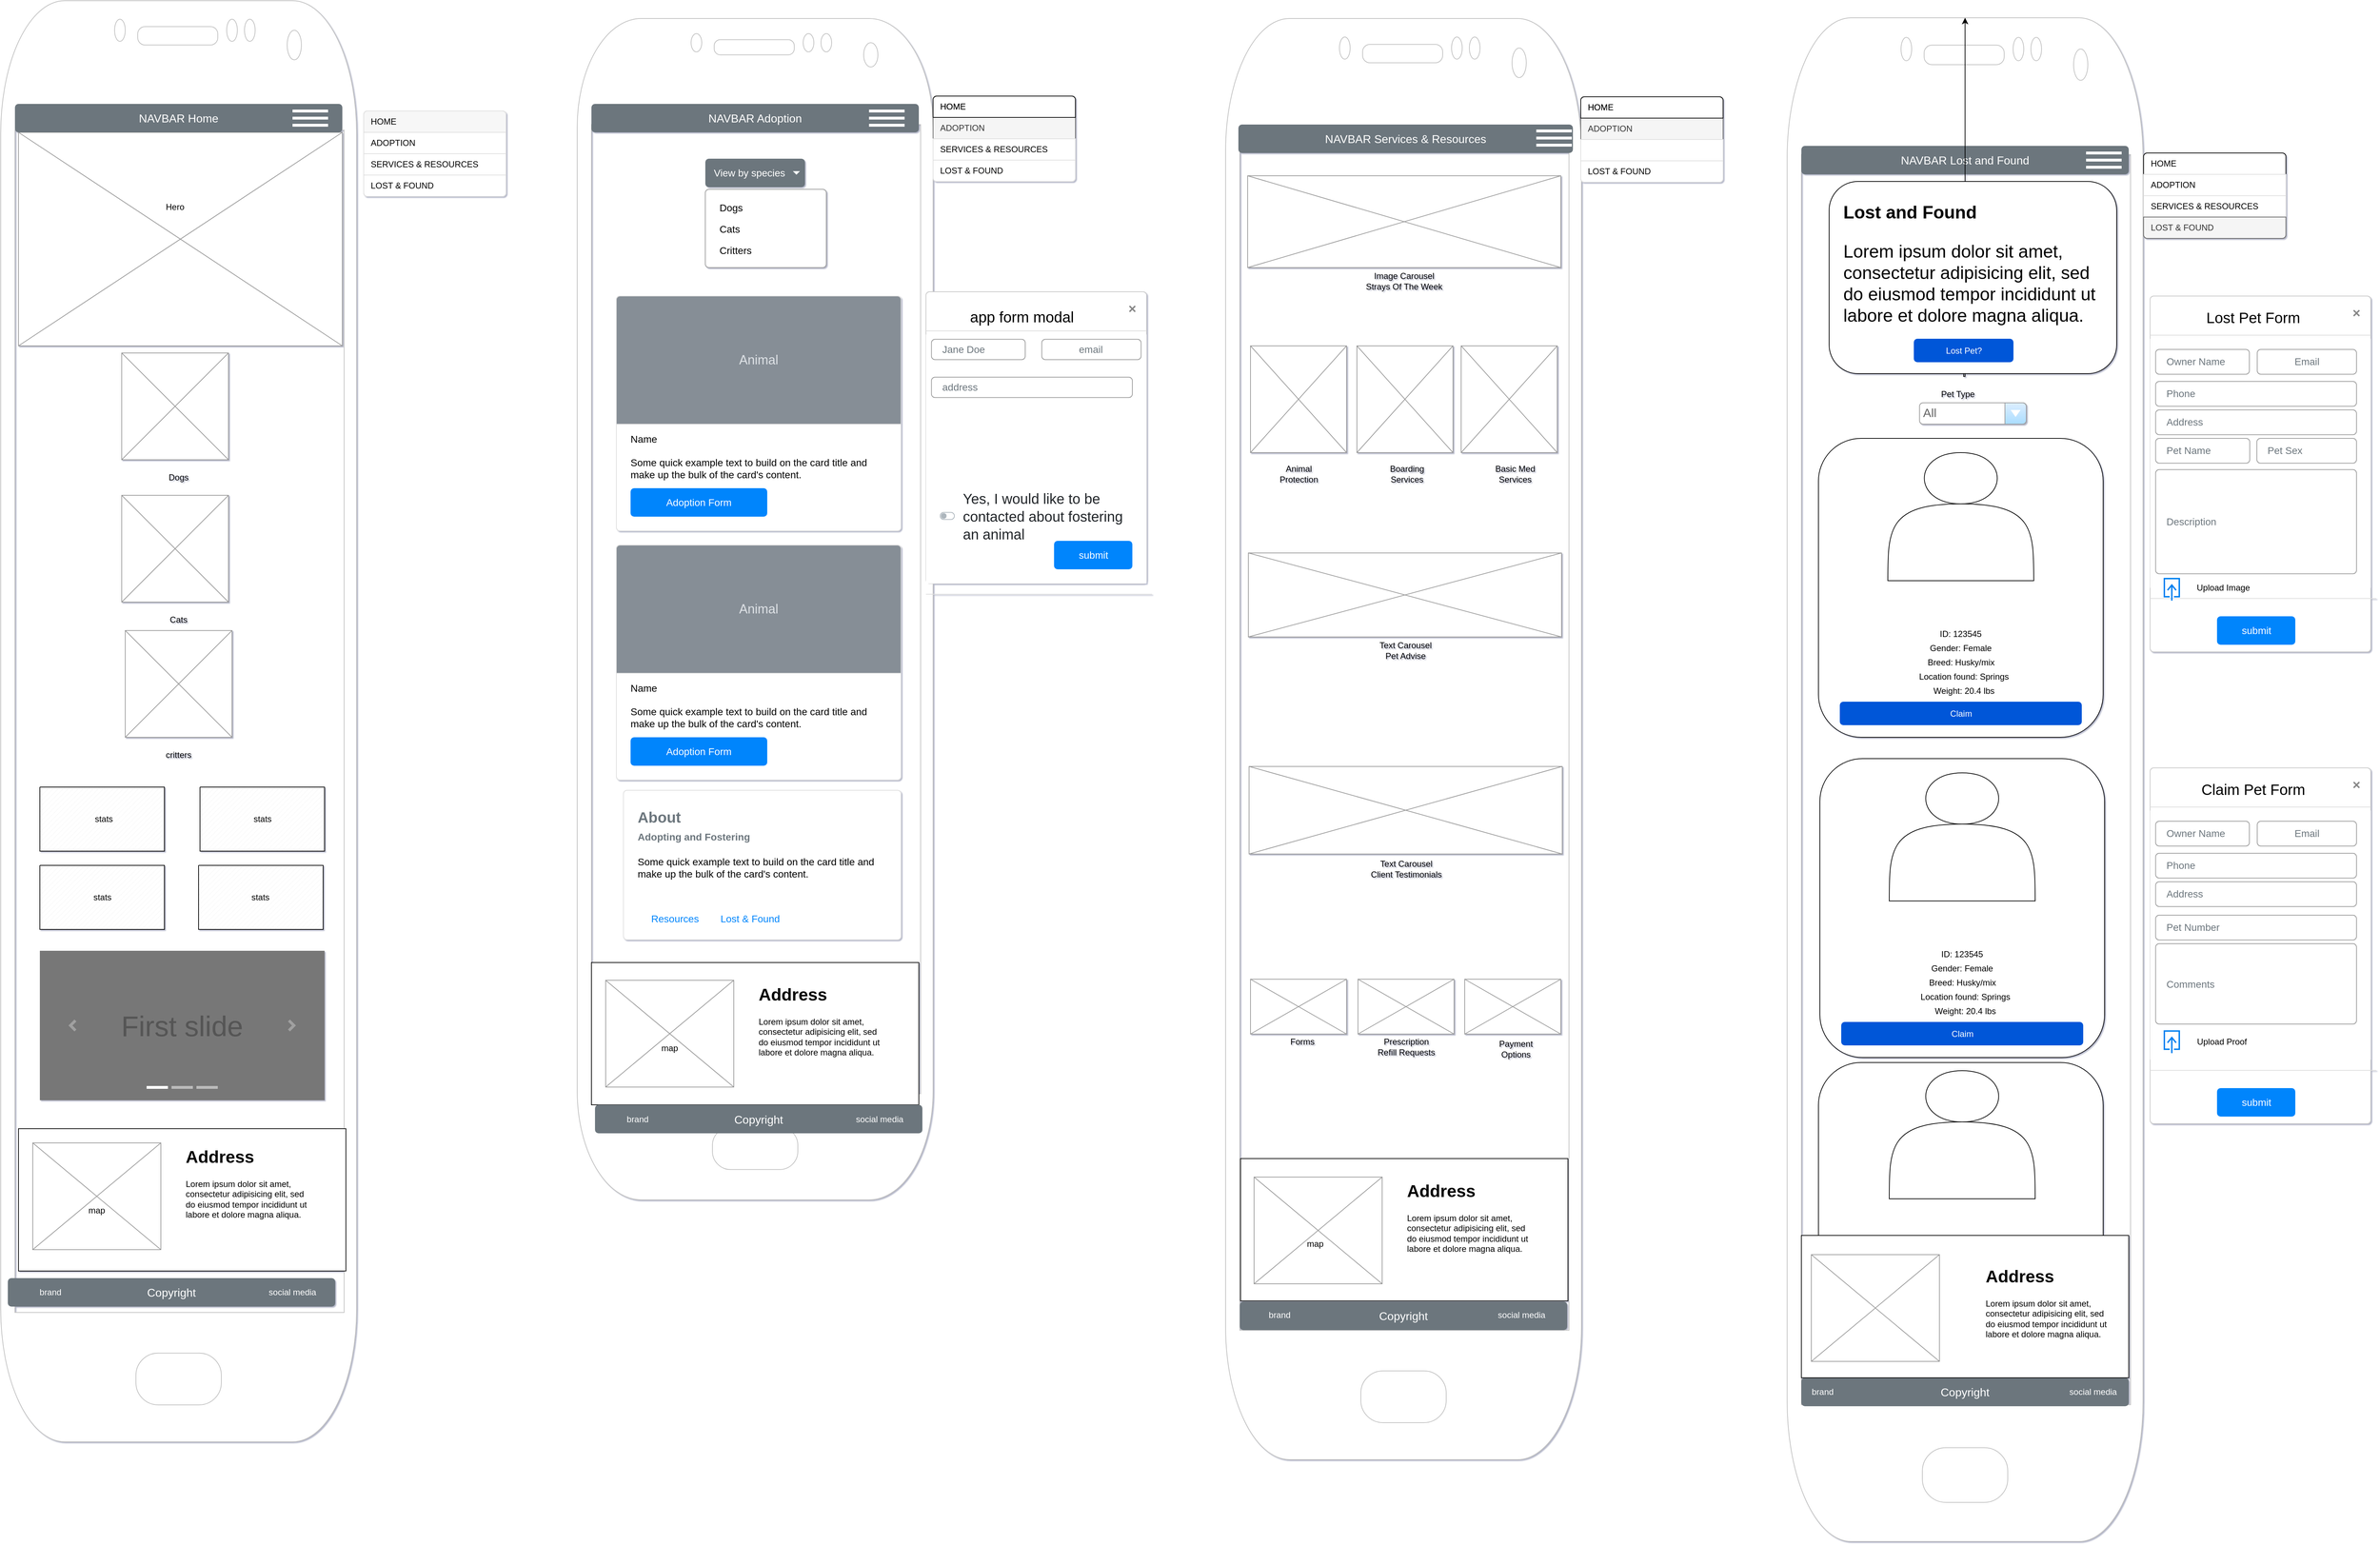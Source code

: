 <mxfile version="18.0.2" type="github">
  <diagram id="Wtf4xJytpij9x_gFcfHL" name="Page-1">
    <mxGraphModel dx="1006" dy="993" grid="1" gridSize="10" guides="1" tooltips="1" connect="1" arrows="1" fold="1" page="1" pageScale="1" pageWidth="850" pageHeight="1100" background="none" math="0" shadow="1">
      <root>
        <mxCell id="0" />
        <mxCell id="1" parent="0" />
        <mxCell id="bsZNXIe2ywidmSZZzwNC-21" value="" style="verticalLabelPosition=bottom;verticalAlign=top;html=1;shadow=0;dashed=0;strokeWidth=1;shape=mxgraph.android.phone2;strokeColor=#c0c0c0;" parent="1" vertex="1">
          <mxGeometry x="60" y="25" width="500" height="2025" as="geometry" />
        </mxCell>
        <mxCell id="0G6ShP2uXCijBBHxX8kc-18" value="" style="verticalLabelPosition=bottom;shadow=0;dashed=0;align=center;html=1;verticalAlign=top;strokeWidth=1;shape=mxgraph.mockup.graphics.simpleIcon;strokeColor=#999999;" vertex="1" parent="1">
          <mxGeometry x="85" y="210" width="455" height="300" as="geometry" />
        </mxCell>
        <mxCell id="0G6ShP2uXCijBBHxX8kc-39" value="" style="verticalLabelPosition=bottom;shadow=0;dashed=0;align=center;html=1;verticalAlign=top;strokeWidth=1;shape=mxgraph.mockup.graphics.simpleIcon;strokeColor=#999999;" vertex="1" parent="1">
          <mxGeometry x="230" y="520" width="150" height="150" as="geometry" />
        </mxCell>
        <mxCell id="0G6ShP2uXCijBBHxX8kc-40" value="" style="verticalLabelPosition=bottom;shadow=0;dashed=0;align=center;html=1;verticalAlign=top;strokeWidth=1;shape=mxgraph.mockup.graphics.simpleIcon;strokeColor=#999999;" vertex="1" parent="1">
          <mxGeometry x="230" y="720" width="150" height="150" as="geometry" />
        </mxCell>
        <mxCell id="0G6ShP2uXCijBBHxX8kc-41" value="" style="verticalLabelPosition=bottom;shadow=0;dashed=0;align=center;html=1;verticalAlign=top;strokeWidth=1;shape=mxgraph.mockup.graphics.simpleIcon;strokeColor=#999999;" vertex="1" parent="1">
          <mxGeometry x="235" y="910" width="150" height="150" as="geometry" />
        </mxCell>
        <mxCell id="0G6ShP2uXCijBBHxX8kc-42" value="Dogs" style="text;html=1;strokeColor=none;fillColor=none;align=center;verticalAlign=middle;whiteSpace=wrap;rounded=0;" vertex="1" parent="1">
          <mxGeometry x="280" y="680" width="60" height="30" as="geometry" />
        </mxCell>
        <mxCell id="0G6ShP2uXCijBBHxX8kc-43" value="Cats" style="text;html=1;strokeColor=none;fillColor=none;align=center;verticalAlign=middle;whiteSpace=wrap;rounded=0;" vertex="1" parent="1">
          <mxGeometry x="280" y="880" width="60" height="30" as="geometry" />
        </mxCell>
        <mxCell id="0G6ShP2uXCijBBHxX8kc-44" value="critters" style="text;html=1;strokeColor=none;fillColor=none;align=center;verticalAlign=middle;whiteSpace=wrap;rounded=0;" vertex="1" parent="1">
          <mxGeometry x="280" y="1070" width="60" height="30" as="geometry" />
        </mxCell>
        <mxCell id="0G6ShP2uXCijBBHxX8kc-45" value="" style="verticalLabelPosition=bottom;verticalAlign=top;html=1;shape=mxgraph.basic.patternFillRect;fillStyle=diag;step=5;fillStrokeWidth=0.2;fillStrokeColor=#dddddd;" vertex="1" parent="1">
          <mxGeometry x="115" y="1130" width="175" height="90" as="geometry" />
        </mxCell>
        <mxCell id="0G6ShP2uXCijBBHxX8kc-46" value="" style="verticalLabelPosition=bottom;verticalAlign=top;html=1;shape=mxgraph.basic.patternFillRect;fillStyle=diag;step=5;fillStrokeWidth=0.2;fillStrokeColor=#dddddd;" vertex="1" parent="1">
          <mxGeometry x="340" y="1130" width="175" height="90" as="geometry" />
        </mxCell>
        <mxCell id="0G6ShP2uXCijBBHxX8kc-47" value="" style="verticalLabelPosition=bottom;verticalAlign=top;html=1;shape=mxgraph.basic.patternFillRect;fillStyle=diag;step=5;fillStrokeWidth=0.2;fillStrokeColor=#dddddd;" vertex="1" parent="1">
          <mxGeometry x="115" y="1240" width="175" height="90" as="geometry" />
        </mxCell>
        <mxCell id="0G6ShP2uXCijBBHxX8kc-48" value="" style="verticalLabelPosition=bottom;verticalAlign=top;html=1;shape=mxgraph.basic.patternFillRect;fillStyle=diag;step=5;fillStrokeWidth=0.2;fillStrokeColor=#dddddd;" vertex="1" parent="1">
          <mxGeometry x="338" y="1240" width="175" height="90" as="geometry" />
        </mxCell>
        <mxCell id="0G6ShP2uXCijBBHxX8kc-49" value="stats" style="text;html=1;strokeColor=none;fillColor=none;align=center;verticalAlign=middle;whiteSpace=wrap;rounded=0;" vertex="1" parent="1">
          <mxGeometry x="395" y="1270" width="60" height="30" as="geometry" />
        </mxCell>
        <mxCell id="0G6ShP2uXCijBBHxX8kc-51" value="stats" style="text;html=1;strokeColor=none;fillColor=none;align=center;verticalAlign=middle;whiteSpace=wrap;rounded=0;" vertex="1" parent="1">
          <mxGeometry x="397.5" y="1160" width="60" height="30" as="geometry" />
        </mxCell>
        <mxCell id="0G6ShP2uXCijBBHxX8kc-52" value="stats" style="text;html=1;strokeColor=none;fillColor=none;align=center;verticalAlign=middle;whiteSpace=wrap;rounded=0;" vertex="1" parent="1">
          <mxGeometry x="172.5" y="1270" width="60" height="30" as="geometry" />
        </mxCell>
        <mxCell id="0G6ShP2uXCijBBHxX8kc-53" value="stats" style="text;html=1;strokeColor=none;fillColor=none;align=center;verticalAlign=middle;whiteSpace=wrap;rounded=0;" vertex="1" parent="1">
          <mxGeometry x="175" y="1160" width="60" height="30" as="geometry" />
        </mxCell>
        <mxCell id="0G6ShP2uXCijBBHxX8kc-54" value="First slide" style="html=1;shadow=0;dashed=0;strokeColor=none;strokeWidth=1;fillColor=#777777;fontColor=#555555;whiteSpace=wrap;align=center;verticalAlign=middle;fontStyle=0;fontSize=40;" vertex="1" parent="1">
          <mxGeometry x="115" y="1360" width="400" height="210" as="geometry" />
        </mxCell>
        <mxCell id="0G6ShP2uXCijBBHxX8kc-55" value="" style="html=1;verticalLabelPosition=bottom;labelBackgroundColor=#ffffff;verticalAlign=top;shadow=0;dashed=0;strokeWidth=4;shape=mxgraph.ios7.misc.more;strokeColor=#a0a0a0;" vertex="1" parent="0G6ShP2uXCijBBHxX8kc-54">
          <mxGeometry x="1" y="0.5" width="7" height="14" relative="1" as="geometry">
            <mxPoint x="-50" y="-7" as="offset" />
          </mxGeometry>
        </mxCell>
        <mxCell id="0G6ShP2uXCijBBHxX8kc-56" value="" style="flipH=1;html=1;verticalLabelPosition=bottom;labelBackgroundColor=#ffffff;verticalAlign=top;shadow=0;dashed=0;strokeWidth=4;shape=mxgraph.ios7.misc.more;strokeColor=#a0a0a0;" vertex="1" parent="0G6ShP2uXCijBBHxX8kc-54">
          <mxGeometry y="0.5" width="7" height="14" relative="1" as="geometry">
            <mxPoint x="43" y="-7" as="offset" />
          </mxGeometry>
        </mxCell>
        <mxCell id="0G6ShP2uXCijBBHxX8kc-57" value="" style="html=1;shadow=0;strokeColor=none;fillColor=#ffffff;" vertex="1" parent="0G6ShP2uXCijBBHxX8kc-54">
          <mxGeometry x="0.5" y="1" width="30" height="4" relative="1" as="geometry">
            <mxPoint x="-50" y="-20" as="offset" />
          </mxGeometry>
        </mxCell>
        <mxCell id="0G6ShP2uXCijBBHxX8kc-58" value="" style="html=1;shadow=0;strokeColor=none;fillColor=#BBBBBB;" vertex="1" parent="0G6ShP2uXCijBBHxX8kc-54">
          <mxGeometry x="0.5" y="1" width="30" height="4" relative="1" as="geometry">
            <mxPoint x="-15" y="-20" as="offset" />
          </mxGeometry>
        </mxCell>
        <mxCell id="0G6ShP2uXCijBBHxX8kc-59" value="" style="html=1;shadow=0;strokeColor=none;fillColor=#BBBBBB;" vertex="1" parent="0G6ShP2uXCijBBHxX8kc-54">
          <mxGeometry x="0.5" y="1" width="30" height="4" relative="1" as="geometry">
            <mxPoint x="20" y="-20" as="offset" />
          </mxGeometry>
        </mxCell>
        <mxCell id="0G6ShP2uXCijBBHxX8kc-61" value="" style="verticalLabelPosition=bottom;verticalAlign=top;html=1;shape=mxgraph.basic.rect;fillColor2=none;strokeWidth=1;size=20;indent=5;" vertex="1" parent="1">
          <mxGeometry x="85" y="1610" width="460" height="200" as="geometry" />
        </mxCell>
        <mxCell id="0G6ShP2uXCijBBHxX8kc-62" value="" style="verticalLabelPosition=bottom;shadow=0;dashed=0;align=center;html=1;verticalAlign=top;strokeWidth=1;shape=mxgraph.mockup.graphics.simpleIcon;strokeColor=#999999;" vertex="1" parent="1">
          <mxGeometry x="105" y="1630" width="180" height="150" as="geometry" />
        </mxCell>
        <mxCell id="0G6ShP2uXCijBBHxX8kc-63" value="map" style="text;html=1;strokeColor=none;fillColor=none;align=center;verticalAlign=middle;whiteSpace=wrap;rounded=0;" vertex="1" parent="1">
          <mxGeometry x="165" y="1710" width="60" height="30" as="geometry" />
        </mxCell>
        <mxCell id="0G6ShP2uXCijBBHxX8kc-64" value="&lt;h1&gt;Address&lt;/h1&gt;&lt;p&gt;Lorem ipsum dolor sit amet, consectetur adipisicing elit, sed do eiusmod tempor incididunt ut labore et dolore magna aliqua.&lt;/p&gt;&lt;p&gt;Tel&lt;/p&gt;&lt;p&gt;&lt;br&gt;&lt;/p&gt;" style="text;html=1;strokeColor=none;fillColor=none;spacing=5;spacingTop=-20;whiteSpace=wrap;overflow=hidden;rounded=0;" vertex="1" parent="1">
          <mxGeometry x="315" y="1630" width="190" height="120" as="geometry" />
        </mxCell>
        <mxCell id="0G6ShP2uXCijBBHxX8kc-65" value="" style="html=1;shadow=0;dashed=0;shape=mxgraph.bootstrap.rrect;rSize=5;strokeColor=#DFDFDF;html=1;whiteSpace=wrap;fillColor=#FFFFFF;fontColor=#000000;" vertex="1" parent="1">
          <mxGeometry x="570" y="180" width="200" height="120" as="geometry" />
        </mxCell>
        <mxCell id="0G6ShP2uXCijBBHxX8kc-66" value="HOME" style="html=1;shadow=0;dashed=0;shape=mxgraph.bootstrap.topButton;strokeColor=inherit;fillColor=#F7F7F7;rSize=5;perimeter=none;whiteSpace=wrap;resizeWidth=1;align=left;spacing=10;" vertex="1" parent="0G6ShP2uXCijBBHxX8kc-65">
          <mxGeometry width="200" height="30" relative="1" as="geometry" />
        </mxCell>
        <mxCell id="0G6ShP2uXCijBBHxX8kc-67" value="ADOPTION" style="strokeColor=inherit;fillColor=inherit;gradientColor=inherit;fontColor=inherit;html=1;shadow=0;dashed=0;perimeter=none;whiteSpace=wrap;resizeWidth=1;align=left;spacing=10;" vertex="1" parent="0G6ShP2uXCijBBHxX8kc-65">
          <mxGeometry width="200" height="30" relative="1" as="geometry">
            <mxPoint y="30" as="offset" />
          </mxGeometry>
        </mxCell>
        <mxCell id="0G6ShP2uXCijBBHxX8kc-68" value="SERVICES &amp;amp; RESOURCES" style="strokeColor=inherit;fillColor=inherit;gradientColor=inherit;fontColor=inherit;html=1;shadow=0;dashed=0;perimeter=none;whiteSpace=wrap;resizeWidth=1;align=left;spacing=10;" vertex="1" parent="0G6ShP2uXCijBBHxX8kc-65">
          <mxGeometry width="200" height="30" relative="1" as="geometry">
            <mxPoint y="60" as="offset" />
          </mxGeometry>
        </mxCell>
        <mxCell id="0G6ShP2uXCijBBHxX8kc-69" value="LOST &amp;amp; FOUND" style="strokeColor=inherit;fillColor=inherit;gradientColor=inherit;fontColor=inherit;html=1;shadow=0;dashed=0;shape=mxgraph.bootstrap.bottomButton;rSize=5;perimeter=none;whiteSpace=wrap;resizeWidth=1;resizeHeight=0;align=left;spacing=10;" vertex="1" parent="0G6ShP2uXCijBBHxX8kc-65">
          <mxGeometry y="1" width="200" height="30" relative="1" as="geometry">
            <mxPoint y="-30" as="offset" />
          </mxGeometry>
        </mxCell>
        <mxCell id="0G6ShP2uXCijBBHxX8kc-70" value="NAVBAR Home" style="html=1;shadow=0;dashed=0;shape=mxgraph.bootstrap.rrect;rSize=5;strokeColor=none;strokeWidth=1;fillColor=#6C767D;fontColor=#FFFFFF;whiteSpace=wrap;align=center;verticalAlign=middle;spacingLeft=0;fontStyle=0;fontSize=16;spacing=5;" vertex="1" parent="1">
          <mxGeometry x="80" y="170" width="460" height="40" as="geometry" />
        </mxCell>
        <mxCell id="0G6ShP2uXCijBBHxX8kc-71" value="" style="verticalLabelPosition=bottom;verticalAlign=top;html=1;shadow=0;dashed=0;strokeWidth=1;shape=mxgraph.android.phone2;strokeColor=#c0c0c0;" vertex="1" parent="1">
          <mxGeometry x="870" y="50" width="500" height="1660" as="geometry" />
        </mxCell>
        <mxCell id="0G6ShP2uXCijBBHxX8kc-72" value="" style="verticalLabelPosition=bottom;verticalAlign=top;html=1;shape=mxgraph.basic.rect;fillColor2=none;strokeWidth=1;size=20;indent=5;" vertex="1" parent="1">
          <mxGeometry x="890" y="1376.5" width="460" height="200" as="geometry" />
        </mxCell>
        <mxCell id="0G6ShP2uXCijBBHxX8kc-73" value="" style="verticalLabelPosition=bottom;shadow=0;dashed=0;align=center;html=1;verticalAlign=top;strokeWidth=1;shape=mxgraph.mockup.graphics.simpleIcon;strokeColor=#999999;" vertex="1" parent="1">
          <mxGeometry x="910" y="1401.5" width="180" height="150" as="geometry" />
        </mxCell>
        <mxCell id="0G6ShP2uXCijBBHxX8kc-74" value="map" style="text;html=1;strokeColor=none;fillColor=none;align=center;verticalAlign=middle;whiteSpace=wrap;rounded=0;" vertex="1" parent="1">
          <mxGeometry x="970" y="1481.5" width="60" height="30" as="geometry" />
        </mxCell>
        <mxCell id="0G6ShP2uXCijBBHxX8kc-75" value="&lt;h1&gt;Address&lt;/h1&gt;&lt;p&gt;Lorem ipsum dolor sit amet, consectetur adipisicing elit, sed do eiusmod tempor incididunt ut labore et dolore magna aliqua.&lt;/p&gt;&lt;p&gt;Tel&lt;/p&gt;&lt;p&gt;&lt;br&gt;&lt;/p&gt;" style="text;html=1;strokeColor=none;fillColor=none;spacing=5;spacingTop=-20;whiteSpace=wrap;overflow=hidden;rounded=0;" vertex="1" parent="1">
          <mxGeometry x="1120" y="1401.5" width="190" height="120" as="geometry" />
        </mxCell>
        <mxCell id="0G6ShP2uXCijBBHxX8kc-76" value="NAVBAR Adoption" style="html=1;shadow=0;dashed=0;shape=mxgraph.bootstrap.rrect;rSize=5;strokeColor=none;strokeWidth=1;fillColor=#6C767D;fontColor=#FFFFFF;whiteSpace=wrap;align=center;verticalAlign=middle;spacingLeft=0;fontStyle=0;fontSize=16;spacing=5;" vertex="1" parent="1">
          <mxGeometry x="890" y="170" width="460" height="40" as="geometry" />
        </mxCell>
        <mxCell id="0G6ShP2uXCijBBHxX8kc-77" value="Copyright" style="html=1;shadow=0;dashed=0;shape=mxgraph.bootstrap.rrect;rSize=5;strokeColor=none;strokeWidth=1;fillColor=#6C767D;fontColor=#FFFFFF;whiteSpace=wrap;align=center;verticalAlign=middle;spacingLeft=0;fontStyle=0;fontSize=16;spacing=5;" vertex="1" parent="1">
          <mxGeometry x="70" y="1820" width="460" height="40" as="geometry" />
        </mxCell>
        <mxCell id="MR7r0xcLaj4WNNmaxe_Y-7" value="" style="verticalLabelPosition=bottom;verticalAlign=top;html=1;shadow=0;dashed=0;strokeWidth=1;shape=mxgraph.android.phone2;strokeColor=#c0c0c0;" vertex="1" parent="1">
          <mxGeometry x="1781" y="50" width="500" height="2025" as="geometry" />
        </mxCell>
        <mxCell id="0G6ShP2uXCijBBHxX8kc-78" value="&lt;font color=&quot;#FFFFFF&quot;&gt;brand&lt;/font&gt;" style="text;html=1;strokeColor=none;fillColor=none;align=center;verticalAlign=middle;whiteSpace=wrap;rounded=0;" vertex="1" parent="1">
          <mxGeometry x="100" y="1825" width="60" height="30" as="geometry" />
        </mxCell>
        <mxCell id="MR7r0xcLaj4WNNmaxe_Y-8" value="" style="verticalLabelPosition=bottom;verticalAlign=top;html=1;shadow=0;dashed=0;strokeWidth=1;shape=mxgraph.android.phone2;strokeColor=#c0c0c0;" vertex="1" parent="1">
          <mxGeometry x="2570" y="49" width="500" height="2141" as="geometry" />
        </mxCell>
        <mxCell id="0G6ShP2uXCijBBHxX8kc-79" value="&lt;font color=&quot;#FFFFFF&quot;&gt;social media&lt;/font&gt;" style="text;html=1;strokeColor=none;fillColor=none;align=center;verticalAlign=middle;whiteSpace=wrap;rounded=0;" vertex="1" parent="1">
          <mxGeometry x="420" y="1825" width="100" height="30" as="geometry" />
        </mxCell>
        <mxCell id="0G6ShP2uXCijBBHxX8kc-80" value="Copyright" style="html=1;shadow=0;dashed=0;shape=mxgraph.bootstrap.rrect;rSize=5;strokeColor=none;strokeWidth=1;fillColor=#6C767D;fontColor=#FFFFFF;whiteSpace=wrap;align=center;verticalAlign=middle;spacingLeft=0;fontStyle=0;fontSize=16;spacing=5;" vertex="1" parent="1">
          <mxGeometry x="895" y="1576.5" width="460" height="40" as="geometry" />
        </mxCell>
        <mxCell id="0G6ShP2uXCijBBHxX8kc-81" value="&lt;font color=&quot;#FFFFFF&quot;&gt;brand&lt;/font&gt;" style="text;html=1;strokeColor=none;fillColor=none;align=center;verticalAlign=middle;whiteSpace=wrap;rounded=0;" vertex="1" parent="1">
          <mxGeometry x="925" y="1581.5" width="60" height="30" as="geometry" />
        </mxCell>
        <mxCell id="0G6ShP2uXCijBBHxX8kc-82" value="&lt;font color=&quot;#FFFFFF&quot;&gt;social media&lt;/font&gt;" style="text;html=1;strokeColor=none;fillColor=none;align=center;verticalAlign=middle;whiteSpace=wrap;rounded=0;" vertex="1" parent="1">
          <mxGeometry x="1245" y="1581.5" width="100" height="30" as="geometry" />
        </mxCell>
        <mxCell id="2xvqOemwckODqJgOykbF-9" value="NAVBAR Lost and Found" style="html=1;shadow=0;dashed=0;shape=mxgraph.bootstrap.rrect;rSize=5;strokeColor=none;strokeWidth=1;fillColor=#6C767D;fontColor=#FFFFFF;whiteSpace=wrap;align=center;verticalAlign=middle;spacingLeft=0;fontStyle=0;fontSize=16;spacing=5;" vertex="1" parent="1">
          <mxGeometry x="2590" y="229" width="460" height="40" as="geometry" />
        </mxCell>
        <mxCell id="MR7r0xcLaj4WNNmaxe_Y-14" value="NAVBAR Services &amp;amp; Resources" style="html=1;shadow=0;dashed=0;shape=mxgraph.bootstrap.rrect;rSize=5;strokeColor=none;strokeWidth=1;fillColor=#6C767D;fontColor=#FFFFFF;whiteSpace=wrap;align=center;verticalAlign=middle;spacingLeft=0;fontStyle=0;fontSize=16;spacing=5;" vertex="1" parent="1">
          <mxGeometry x="1799" y="199" width="470" height="40" as="geometry" />
        </mxCell>
        <mxCell id="0G6ShP2uXCijBBHxX8kc-97" value="Modal title" style="html=1;shadow=0;dashed=0;shape=mxgraph.bootstrap.rrect;rSize=5;html=1;strokeColor=#C8C8C8;fillColor=#ffffff;whiteSpace=wrap;verticalAlign=top;align=left;fontSize=18;spacing=15;spacingTop=-5;fontColor=#FFFFFF;" vertex="1" parent="1">
          <mxGeometry x="1360" y="434" width="310" height="410" as="geometry" />
        </mxCell>
        <mxCell id="0G6ShP2uXCijBBHxX8kc-98" value="" style="shape=line;strokeColor=#dddddd;resizeWidth=1;fontColor=#FFFFFF;" vertex="1" parent="0G6ShP2uXCijBBHxX8kc-97">
          <mxGeometry width="310" height="10" relative="1" as="geometry">
            <mxPoint y="50" as="offset" />
          </mxGeometry>
        </mxCell>
        <mxCell id="0G6ShP2uXCijBBHxX8kc-99" value="" style="html=1;shadow=0;dashed=0;shape=mxgraph.bootstrap.x;strokeColor=#868686;strokeWidth=2;fontColor=#FFFFFF;" vertex="1" parent="0G6ShP2uXCijBBHxX8kc-97">
          <mxGeometry x="1" width="8" height="8" relative="1" as="geometry">
            <mxPoint x="-24" y="20" as="offset" />
          </mxGeometry>
        </mxCell>
        <mxCell id="0G6ShP2uXCijBBHxX8kc-100" value="" style="strokeColor=none;fillColor=#FFFFFF;resizeWidth=1;align=left;verticalAlign=top;spacing=10;fontSize=14;whiteSpace=wrap;html=1;fontColor=#FFFFFF;" vertex="1" parent="0G6ShP2uXCijBBHxX8kc-97">
          <mxGeometry width="310" height="350" relative="1" as="geometry">
            <mxPoint y="60" as="offset" />
          </mxGeometry>
        </mxCell>
        <mxCell id="0G6ShP2uXCijBBHxX8kc-101" value="" style="shape=line;strokeColor=#dddddd;resizeWidth=1;fontColor=#FFFFFF;" vertex="1" parent="0G6ShP2uXCijBBHxX8kc-97">
          <mxGeometry width="317.75" height="10" relative="1" as="geometry">
            <mxPoint y="420" as="offset" />
          </mxGeometry>
        </mxCell>
        <mxCell id="0G6ShP2uXCijBBHxX8kc-102" value="submit" style="html=1;shadow=0;dashed=0;shape=mxgraph.bootstrap.rrect;rSize=5;fillColor=#0085FC;strokeColor=none;fontColor=#FFFFFF;fontSize=14;" vertex="1" parent="0G6ShP2uXCijBBHxX8kc-97">
          <mxGeometry x="1" y="1" width="110" height="40" relative="1" as="geometry">
            <mxPoint x="-130" y="-60" as="offset" />
          </mxGeometry>
        </mxCell>
        <mxCell id="0G6ShP2uXCijBBHxX8kc-136" value="email" style="html=1;shadow=0;dashed=0;shape=mxgraph.bootstrap.rrect;rSize=5;fillColor=#ffffff;strokeColor=#999999;align=left;spacingLeft=50;fontSize=14;fontColor=#6C767D;" vertex="1" parent="0G6ShP2uXCijBBHxX8kc-97">
          <mxGeometry x="162.75" y="66.744" width="139.5" height="28.605" as="geometry" />
        </mxCell>
        <mxCell id="0G6ShP2uXCijBBHxX8kc-135" value="Jane Doe" style="html=1;shadow=0;dashed=0;shape=mxgraph.bootstrap.rrect;rSize=5;fillColor=#ffffff;strokeColor=#999999;align=left;spacing=15;fontSize=14;fontColor=#6C767D;" vertex="1" parent="0G6ShP2uXCijBBHxX8kc-97">
          <mxGeometry x="7.75" y="66.744" width="131.75" height="28.605" as="geometry" />
        </mxCell>
        <mxCell id="0G6ShP2uXCijBBHxX8kc-146" value="address" style="html=1;shadow=0;dashed=0;shape=mxgraph.bootstrap.rrect;rSize=5;fillColor=#ffffff;strokeColor=#999999;align=left;spacing=15;fontSize=14;fontColor=#6C767D;" vertex="1" parent="0G6ShP2uXCijBBHxX8kc-97">
          <mxGeometry x="7.75" y="120" width="282.25" height="28.6" as="geometry" />
        </mxCell>
        <mxCell id="0G6ShP2uXCijBBHxX8kc-147" value="app form modal" style="text;html=1;strokeColor=none;fillColor=none;align=center;verticalAlign=middle;whiteSpace=wrap;rounded=0;fontSize=21;fontColor=#000000;" vertex="1" parent="0G6ShP2uXCijBBHxX8kc-97">
          <mxGeometry x="20" y="20" width="230" height="30" as="geometry" />
        </mxCell>
        <mxCell id="0G6ShP2uXCijBBHxX8kc-149" value="&lt;div&gt;&lt;font style=&quot;font-size: 20px;&quot;&gt;Yes, I would like to be &lt;br&gt;&lt;/font&gt;&lt;/div&gt;&lt;div&gt;&lt;font style=&quot;font-size: 20px;&quot;&gt;contacted about fostering &lt;br&gt;&lt;/font&gt;&lt;/div&gt;&lt;div&gt;&lt;font style=&quot;font-size: 20px;&quot;&gt;an animal&lt;/font&gt;&lt;/div&gt;" style="html=1;shadow=0;dashed=0;shape=mxgraph.bootstrap.switch;strokeColor=#ADB6BD;strokeWidth=1;fillColor=#ffffff;fontColor=#212529;onStrokeColor=#ffffff;onFillColor=#0085FC;align=left;verticalAlign=middle;spacingLeft=10;labelPosition=right;verticalLabelPosition=middle;buttonState=0;sketch=0;fontSize=21;" vertex="1" parent="0G6ShP2uXCijBBHxX8kc-97">
          <mxGeometry x="20" y="310" width="20" height="10" as="geometry" />
        </mxCell>
        <mxCell id="0G6ShP2uXCijBBHxX8kc-104" value="&lt;font style=&quot;font-size: 21px;&quot; color=&quot;#6c767d&quot;&gt;&lt;b&gt;About&lt;font style=&quot;font-size: 14px&quot;&gt;&lt;br style=&quot;font-size: 10px&quot;&gt;Adopting and Fostering&lt;br&gt;&lt;/font&gt;&lt;/b&gt;&lt;/font&gt;&lt;br style=&quot;font-size: 14px&quot;&gt;Some quick example text to build on the card title and make up the bulk of the card&#39;s content." style="html=1;shadow=0;dashed=0;shape=mxgraph.bootstrap.rrect;rSize=5;strokeColor=#DFDFDF;html=1;whiteSpace=wrap;fillColor=#ffffff;fontColor=#000000;verticalAlign=top;align=left;spacing=20;fontSize=14;" vertex="1" parent="1">
          <mxGeometry x="935" y="1134.5" width="390" height="210" as="geometry" />
        </mxCell>
        <mxCell id="0G6ShP2uXCijBBHxX8kc-105" value="Resources" style="html=1;shadow=0;dashed=0;shape=mxgraph.bootstrap.rrect;rSize=5;perimeter=none;whiteSpace=wrap;fillColor=none;strokeColor=none;fontColor=#0085FC;resizeWidth=1;fontSize=14;align=center;" vertex="1" parent="0G6ShP2uXCijBBHxX8kc-104">
          <mxGeometry y="1" width="124.8" height="40" relative="1" as="geometry">
            <mxPoint x="10" y="-50" as="offset" />
          </mxGeometry>
        </mxCell>
        <mxCell id="0G6ShP2uXCijBBHxX8kc-106" value="Lost &amp;amp; Found" style="html=1;shadow=0;dashed=0;shape=mxgraph.bootstrap.rrect;rSize=5;perimeter=none;whiteSpace=wrap;fillColor=none;strokeColor=none;fontColor=#0085FC;resizeWidth=1;fontSize=14;align=center;" vertex="1" parent="0G6ShP2uXCijBBHxX8kc-104">
          <mxGeometry y="1" width="156" height="40" relative="1" as="geometry">
            <mxPoint x="100" y="-50" as="offset" />
          </mxGeometry>
        </mxCell>
        <mxCell id="2xvqOemwckODqJgOykbF-10" value="" style="html=1;shadow=0;dashed=0;shape=mxgraph.bootstrap.rrect;rSize=5;strokeColor=#DFDFDF;html=1;whiteSpace=wrap;fillColor=#FFFFFF;fontColor=#000000;" vertex="1" parent="1">
          <mxGeometry x="3070.8" y="239" width="200" height="120" as="geometry" />
        </mxCell>
        <mxCell id="2xvqOemwckODqJgOykbF-11" value="HOME" style="html=1;shadow=0;dashed=0;shape=mxgraph.bootstrap.topButton;rSize=5;perimeter=none;whiteSpace=wrap;resizeWidth=1;align=left;spacing=10;" vertex="1" parent="2xvqOemwckODqJgOykbF-10">
          <mxGeometry width="200" height="30" relative="1" as="geometry" />
        </mxCell>
        <mxCell id="2xvqOemwckODqJgOykbF-12" value="ADOPTION" style="strokeColor=inherit;fillColor=inherit;gradientColor=inherit;fontColor=inherit;html=1;shadow=0;dashed=0;perimeter=none;whiteSpace=wrap;resizeWidth=1;align=left;spacing=10;" vertex="1" parent="2xvqOemwckODqJgOykbF-10">
          <mxGeometry width="200" height="30" relative="1" as="geometry">
            <mxPoint y="30" as="offset" />
          </mxGeometry>
        </mxCell>
        <mxCell id="2xvqOemwckODqJgOykbF-13" value="SERVICES &amp;amp; RESOURCES" style="strokeColor=inherit;fillColor=inherit;gradientColor=inherit;fontColor=inherit;html=1;shadow=0;dashed=0;perimeter=none;whiteSpace=wrap;resizeWidth=1;align=left;spacing=10;" vertex="1" parent="2xvqOemwckODqJgOykbF-10">
          <mxGeometry width="200" height="30" relative="1" as="geometry">
            <mxPoint y="60" as="offset" />
          </mxGeometry>
        </mxCell>
        <mxCell id="2xvqOemwckODqJgOykbF-14" value="LOST &amp;amp; FOUND" style="strokeColor=#666666;fillColor=#f5f5f5;fontColor=#333333;html=1;shadow=0;dashed=0;shape=mxgraph.bootstrap.bottomButton;rSize=5;perimeter=none;whiteSpace=wrap;resizeWidth=1;resizeHeight=0;align=left;spacing=10;" vertex="1" parent="2xvqOemwckODqJgOykbF-10">
          <mxGeometry y="1" width="200" height="30" relative="1" as="geometry">
            <mxPoint y="-30" as="offset" />
          </mxGeometry>
        </mxCell>
        <mxCell id="2xvqOemwckODqJgOykbF-15" value="Copyright" style="html=1;shadow=0;dashed=0;shape=mxgraph.bootstrap.rrect;rSize=5;strokeColor=none;strokeWidth=1;fillColor=#6C767D;fontColor=#FFFFFF;whiteSpace=wrap;align=center;verticalAlign=middle;spacingLeft=0;fontStyle=0;fontSize=16;spacing=5;" vertex="1" parent="1">
          <mxGeometry x="2590" y="1960" width="460" height="40" as="geometry" />
        </mxCell>
        <mxCell id="2xvqOemwckODqJgOykbF-16" value="&lt;font color=&quot;#FFFFFF&quot;&gt;social media&lt;/font&gt;" style="text;html=1;strokeColor=none;fillColor=none;align=center;verticalAlign=middle;whiteSpace=wrap;rounded=0;" vertex="1" parent="1">
          <mxGeometry x="2950" y="1965" width="100" height="30" as="geometry" />
        </mxCell>
        <mxCell id="MR7r0xcLaj4WNNmaxe_Y-18" value="" style="verticalLabelPosition=bottom;verticalAlign=top;html=1;shape=mxgraph.basic.rect;fillColor2=none;strokeWidth=1;size=20;indent=5;" vertex="1" parent="1">
          <mxGeometry x="1802" y="1652" width="460" height="200" as="geometry" />
        </mxCell>
        <mxCell id="2xvqOemwckODqJgOykbF-17" value="&lt;font color=&quot;#FFFFFF&quot;&gt;brand&lt;/font&gt;" style="text;html=1;strokeColor=none;fillColor=none;align=center;verticalAlign=middle;whiteSpace=wrap;rounded=0;" vertex="1" parent="1">
          <mxGeometry x="2590" y="1965" width="60" height="30" as="geometry" />
        </mxCell>
        <mxCell id="MR7r0xcLaj4WNNmaxe_Y-19" value="" style="verticalLabelPosition=bottom;shadow=0;dashed=0;align=center;html=1;verticalAlign=top;strokeWidth=1;shape=mxgraph.mockup.graphics.simpleIcon;strokeColor=#999999;" vertex="1" parent="1">
          <mxGeometry x="1821" y="1678" width="180" height="150" as="geometry" />
        </mxCell>
        <mxCell id="MR7r0xcLaj4WNNmaxe_Y-20" value="&lt;h1&gt;Address&lt;/h1&gt;&lt;p&gt;Lorem ipsum dolor sit amet, consectetur adipisicing elit, sed do eiusmod tempor incididunt ut labore et dolore magna aliqua.&lt;/p&gt;&lt;p&gt;Tel&lt;/p&gt;&lt;p&gt;&lt;br&gt;&lt;/p&gt;" style="text;html=1;strokeColor=none;fillColor=none;spacing=5;spacingTop=-20;whiteSpace=wrap;overflow=hidden;rounded=0;" vertex="1" parent="1">
          <mxGeometry x="2031" y="1678" width="190" height="120" as="geometry" />
        </mxCell>
        <mxCell id="MR7r0xcLaj4WNNmaxe_Y-21" value="Copyright" style="html=1;shadow=0;dashed=0;shape=mxgraph.bootstrap.rrect;rSize=5;strokeColor=none;strokeWidth=1;fillColor=#6C767D;fontColor=#FFFFFF;whiteSpace=wrap;align=center;verticalAlign=middle;spacingLeft=0;fontStyle=0;fontSize=16;spacing=5;" vertex="1" parent="1">
          <mxGeometry x="1801" y="1853" width="460" height="40" as="geometry" />
        </mxCell>
        <mxCell id="0G6ShP2uXCijBBHxX8kc-140" value="" style="html=1;shadow=0;dashed=0;shape=mxgraph.bootstrap.rrect;rSize=5;strokeColor=#DFDFDF;html=1;whiteSpace=wrap;fillColor=#FFFFFF;fontColor=#000000;" vertex="1" parent="1">
          <mxGeometry x="1370" y="159" width="200" height="120" as="geometry" />
        </mxCell>
        <mxCell id="0G6ShP2uXCijBBHxX8kc-141" value="HOME" style="html=1;shadow=0;dashed=0;shape=mxgraph.bootstrap.topButton;strokeColor=inherit;fillColor=none;rSize=5;perimeter=none;whiteSpace=wrap;resizeWidth=1;align=left;spacing=10;" vertex="1" parent="0G6ShP2uXCijBBHxX8kc-140">
          <mxGeometry width="200" height="30" relative="1" as="geometry" />
        </mxCell>
        <mxCell id="0G6ShP2uXCijBBHxX8kc-142" value="ADOPTION" style="strokeColor=#666666;fillColor=#f5f5f5;fontColor=#333333;html=1;shadow=0;dashed=0;perimeter=none;whiteSpace=wrap;resizeWidth=1;align=left;spacing=10;" vertex="1" parent="0G6ShP2uXCijBBHxX8kc-140">
          <mxGeometry width="200" height="30" relative="1" as="geometry">
            <mxPoint y="30" as="offset" />
          </mxGeometry>
        </mxCell>
        <mxCell id="0G6ShP2uXCijBBHxX8kc-143" value="SERVICES &amp;amp; RESOURCES" style="strokeColor=inherit;fillColor=inherit;gradientColor=inherit;fontColor=inherit;html=1;shadow=0;dashed=0;perimeter=none;whiteSpace=wrap;resizeWidth=1;align=left;spacing=10;" vertex="1" parent="0G6ShP2uXCijBBHxX8kc-140">
          <mxGeometry width="200" height="30" relative="1" as="geometry">
            <mxPoint y="60" as="offset" />
          </mxGeometry>
        </mxCell>
        <mxCell id="0G6ShP2uXCijBBHxX8kc-144" value="LOST &amp;amp; FOUND" style="strokeColor=inherit;fillColor=inherit;gradientColor=inherit;fontColor=inherit;html=1;shadow=0;dashed=0;shape=mxgraph.bootstrap.bottomButton;rSize=5;perimeter=none;whiteSpace=wrap;resizeWidth=1;resizeHeight=0;align=left;spacing=10;" vertex="1" parent="0G6ShP2uXCijBBHxX8kc-140">
          <mxGeometry y="1" width="200" height="30" relative="1" as="geometry">
            <mxPoint y="-30" as="offset" />
          </mxGeometry>
        </mxCell>
        <mxCell id="MR7r0xcLaj4WNNmaxe_Y-22" value="map" style="text;html=1;strokeColor=none;fillColor=none;align=center;verticalAlign=middle;whiteSpace=wrap;rounded=0;" vertex="1" parent="1">
          <mxGeometry x="1877" y="1757" width="60" height="30" as="geometry" />
        </mxCell>
        <mxCell id="MR7r0xcLaj4WNNmaxe_Y-23" value="&lt;font color=&quot;#FFFFFF&quot;&gt;brand&lt;/font&gt;" style="text;html=1;strokeColor=none;fillColor=none;align=center;verticalAlign=middle;whiteSpace=wrap;rounded=0;" vertex="1" parent="1">
          <mxGeometry x="1827" y="1857" width="60" height="30" as="geometry" />
        </mxCell>
        <mxCell id="MR7r0xcLaj4WNNmaxe_Y-24" value="&lt;font color=&quot;#FFFFFF&quot;&gt;social media&lt;/font&gt;" style="text;html=1;strokeColor=none;fillColor=none;align=center;verticalAlign=middle;whiteSpace=wrap;rounded=0;" vertex="1" parent="1">
          <mxGeometry x="2147" y="1857" width="100" height="30" as="geometry" />
        </mxCell>
        <mxCell id="MR7r0xcLaj4WNNmaxe_Y-25" value="" style="verticalLabelPosition=bottom;shadow=0;dashed=0;align=center;html=1;verticalAlign=top;strokeWidth=1;shape=mxgraph.mockup.graphics.simpleIcon;strokeColor=#999999;" vertex="1" parent="1">
          <mxGeometry x="1816" y="510" width="135" height="150" as="geometry" />
        </mxCell>
        <mxCell id="2xvqOemwckODqJgOykbF-29" style="edgeStyle=orthogonalEdgeStyle;rounded=0;orthogonalLoop=1;jettySize=auto;html=1;exitX=0.5;exitY=1;exitDx=0;exitDy=0;" edge="1" parent="1" source="2xvqOemwckODqJgOykbF-24" target="MR7r0xcLaj4WNNmaxe_Y-8">
          <mxGeometry relative="1" as="geometry" />
        </mxCell>
        <mxCell id="MR7r0xcLaj4WNNmaxe_Y-28" value="Animal Protection" style="text;html=1;strokeColor=none;fillColor=none;align=center;verticalAlign=middle;whiteSpace=wrap;rounded=0;" vertex="1" parent="1">
          <mxGeometry x="1853.5" y="675" width="60" height="30" as="geometry" />
        </mxCell>
        <mxCell id="0G6ShP2uXCijBBHxX8kc-154" value="Name&lt;br style=&quot;font-size: 14px&quot;&gt;&lt;br style=&quot;font-size: 14px&quot;&gt;Some quick example text to build on the card title and make up the bulk of the card&#39;s content." style="html=1;shadow=0;dashed=0;shape=mxgraph.bootstrap.rrect;rSize=5;strokeColor=#DFDFDF;html=1;whiteSpace=wrap;fillColor=#ffffff;fontColor=#000000;verticalAlign=bottom;align=left;spacing=20;spacingBottom=50;fontSize=14;" vertex="1" parent="1">
          <mxGeometry x="925" y="790" width="400" height="330" as="geometry" />
        </mxCell>
        <mxCell id="0G6ShP2uXCijBBHxX8kc-155" value="Animal" style="html=1;shadow=0;dashed=0;shape=mxgraph.bootstrap.topButton;rSize=5;perimeter=none;whiteSpace=wrap;fillColor=#868E96;strokeColor=#DFDFDF;fontColor=#DEE2E6;resizeWidth=1;fontSize=18;" vertex="1" parent="0G6ShP2uXCijBBHxX8kc-154">
          <mxGeometry width="400" height="180" relative="1" as="geometry" />
        </mxCell>
        <mxCell id="0G6ShP2uXCijBBHxX8kc-156" value="Adoption Form" style="html=1;shadow=0;dashed=0;shape=mxgraph.bootstrap.rrect;rSize=5;perimeter=none;whiteSpace=wrap;fillColor=#0085FC;strokeColor=none;fontColor=#ffffff;resizeWidth=1;fontSize=14;" vertex="1" parent="0G6ShP2uXCijBBHxX8kc-154">
          <mxGeometry y="1" width="192" height="40" relative="1" as="geometry">
            <mxPoint x="20" y="-60" as="offset" />
          </mxGeometry>
        </mxCell>
        <mxCell id="MR7r0xcLaj4WNNmaxe_Y-29" value="Boarding Services" style="text;html=1;strokeColor=none;fillColor=none;align=center;verticalAlign=middle;whiteSpace=wrap;rounded=0;" vertex="1" parent="1">
          <mxGeometry x="2006" y="675" width="60" height="30" as="geometry" />
        </mxCell>
        <mxCell id="2xvqOemwckODqJgOykbF-28" value="" style="rounded=1;whiteSpace=wrap;html=1;" vertex="1" parent="1">
          <mxGeometry x="2629" y="279" width="404" height="270" as="geometry" />
        </mxCell>
        <mxCell id="MR7r0xcLaj4WNNmaxe_Y-30" value="Basic Med Services" style="text;html=1;strokeColor=none;fillColor=none;align=center;verticalAlign=middle;whiteSpace=wrap;rounded=0;" vertex="1" parent="1">
          <mxGeometry x="2157.5" y="675" width="60" height="30" as="geometry" />
        </mxCell>
        <mxCell id="0G6ShP2uXCijBBHxX8kc-157" value="Name&lt;br style=&quot;font-size: 14px&quot;&gt;&lt;br style=&quot;font-size: 14px&quot;&gt;Some quick example text to build on the card title and make up the bulk of the card&#39;s content." style="html=1;shadow=0;dashed=0;shape=mxgraph.bootstrap.rrect;rSize=5;strokeColor=#DFDFDF;html=1;whiteSpace=wrap;fillColor=#ffffff;fontColor=#000000;verticalAlign=bottom;align=left;spacing=20;spacingBottom=50;fontSize=14;" vertex="1" parent="1">
          <mxGeometry x="925" y="440" width="400" height="330" as="geometry" />
        </mxCell>
        <mxCell id="0G6ShP2uXCijBBHxX8kc-158" value="Animal" style="html=1;shadow=0;dashed=0;shape=mxgraph.bootstrap.topButton;rSize=5;perimeter=none;whiteSpace=wrap;fillColor=#868E96;strokeColor=#DFDFDF;fontColor=#DEE2E6;resizeWidth=1;fontSize=18;" vertex="1" parent="0G6ShP2uXCijBBHxX8kc-157">
          <mxGeometry width="400" height="180" relative="1" as="geometry" />
        </mxCell>
        <mxCell id="0G6ShP2uXCijBBHxX8kc-159" value="Adoption Form" style="html=1;shadow=0;dashed=0;shape=mxgraph.bootstrap.rrect;rSize=5;perimeter=none;whiteSpace=wrap;fillColor=#0085FC;strokeColor=none;fontColor=#ffffff;resizeWidth=1;fontSize=14;" vertex="1" parent="0G6ShP2uXCijBBHxX8kc-157">
          <mxGeometry y="1" width="192" height="40" relative="1" as="geometry">
            <mxPoint x="20" y="-60" as="offset" />
          </mxGeometry>
        </mxCell>
        <mxCell id="MR7r0xcLaj4WNNmaxe_Y-32" value="" style="verticalLabelPosition=bottom;shadow=0;dashed=0;align=center;html=1;verticalAlign=top;strokeWidth=1;shape=mxgraph.mockup.graphics.simpleIcon;strokeColor=#999999;" vertex="1" parent="1">
          <mxGeometry x="1965.5" y="510" width="135" height="150" as="geometry" />
        </mxCell>
        <mxCell id="2xvqOemwckODqJgOykbF-35" value="&lt;h1 style=&quot;font-size: 25px;&quot;&gt;Lost and Found&lt;/h1&gt;&lt;p style=&quot;font-size: 25px;&quot;&gt;&lt;font style=&quot;font-size: 25px;&quot;&gt;Lorem ipsum dolor sit amet, consectetur adipisicing elit, sed do eiusmod tempor incididunt ut labore et dolore magna aliqua.&lt;/font&gt;&lt;/p&gt;" style="text;html=1;strokeColor=none;fillColor=none;spacing=5;spacingTop=-20;whiteSpace=wrap;overflow=hidden;rounded=0;fontSize=26;" vertex="1" parent="1">
          <mxGeometry x="2644" y="300" width="374" height="210" as="geometry" />
        </mxCell>
        <mxCell id="MR7r0xcLaj4WNNmaxe_Y-33" value="" style="verticalLabelPosition=bottom;shadow=0;dashed=0;align=center;html=1;verticalAlign=top;strokeWidth=1;shape=mxgraph.mockup.graphics.simpleIcon;strokeColor=#999999;" vertex="1" parent="1">
          <mxGeometry x="2112" y="510" width="135" height="150" as="geometry" />
        </mxCell>
        <mxCell id="MR7r0xcLaj4WNNmaxe_Y-35" value="" style="verticalLabelPosition=bottom;shadow=0;dashed=0;align=center;html=1;verticalAlign=top;strokeWidth=1;shape=mxgraph.mockup.graphics.simpleIcon;strokeColor=#999999;" vertex="1" parent="1">
          <mxGeometry x="1812" y="271" width="440" height="129" as="geometry" />
        </mxCell>
        <mxCell id="2xvqOemwckODqJgOykbF-24" value="Lost Pet?" style="rounded=1;fillColor=#0057D8;align=center;strokeColor=none;html=1;fontColor=#ffffff;fontSize=12;sketch=0;" vertex="1" parent="1">
          <mxGeometry x="2748" y="500" width="140" height="33" as="geometry" />
        </mxCell>
        <mxCell id="MR7r0xcLaj4WNNmaxe_Y-36" value="Image Carousel&lt;br&gt;Strays Of The Week" style="text;html=1;strokeColor=none;fillColor=none;align=center;verticalAlign=middle;whiteSpace=wrap;rounded=0;" vertex="1" parent="1">
          <mxGeometry x="1892" y="404" width="280" height="30" as="geometry" />
        </mxCell>
        <mxCell id="2xvqOemwckODqJgOykbF-36" value="" style="rounded=1;whiteSpace=wrap;html=1;fontSize=25;" vertex="1" parent="1">
          <mxGeometry x="2614" y="640" width="400" height="420" as="geometry" />
        </mxCell>
        <mxCell id="MR7r0xcLaj4WNNmaxe_Y-39" value="Text Carousel&lt;br&gt;Pet Advise" style="text;html=1;strokeColor=none;fillColor=none;align=center;verticalAlign=middle;whiteSpace=wrap;rounded=0;" vertex="1" parent="1">
          <mxGeometry x="1894" y="923" width="280" height="30" as="geometry" />
        </mxCell>
        <mxCell id="2xvqOemwckODqJgOykbF-37" value="" style="shape=actor;whiteSpace=wrap;html=1;fontSize=25;" vertex="1" parent="1">
          <mxGeometry x="2711.5" y="660" width="205" height="180" as="geometry" />
        </mxCell>
        <mxCell id="2xvqOemwckODqJgOykbF-40" value="ID: 123545" style="text;html=1;strokeColor=none;fillColor=none;align=center;verticalAlign=middle;whiteSpace=wrap;rounded=0;fontSize=12;" vertex="1" parent="1">
          <mxGeometry x="2716" y="900" width="196" height="30" as="geometry" />
        </mxCell>
        <mxCell id="2xvqOemwckODqJgOykbF-41" value="Gender: Female" style="text;html=1;strokeColor=none;fillColor=none;align=center;verticalAlign=middle;whiteSpace=wrap;rounded=0;fontSize=12;" vertex="1" parent="1">
          <mxGeometry x="2716" y="920" width="196" height="30" as="geometry" />
        </mxCell>
        <mxCell id="2xvqOemwckODqJgOykbF-42" value="Breed: Husky/mix" style="text;html=1;strokeColor=none;fillColor=none;align=center;verticalAlign=middle;whiteSpace=wrap;rounded=0;fontSize=12;" vertex="1" parent="1">
          <mxGeometry x="2703.5" y="940" width="221" height="30" as="geometry" />
        </mxCell>
        <mxCell id="2xvqOemwckODqJgOykbF-44" value="Location found: Springs" style="text;html=1;strokeColor=none;fillColor=none;align=center;verticalAlign=middle;whiteSpace=wrap;rounded=0;fontSize=12;" vertex="1" parent="1">
          <mxGeometry x="2707.5" y="960" width="221" height="30" as="geometry" />
        </mxCell>
        <mxCell id="MR7r0xcLaj4WNNmaxe_Y-40" value="" style="verticalLabelPosition=bottom;shadow=0;dashed=0;align=center;html=1;verticalAlign=top;strokeWidth=1;shape=mxgraph.mockup.graphics.simpleIcon;strokeColor=#999999;" vertex="1" parent="1">
          <mxGeometry x="1813" y="801" width="440" height="118" as="geometry" />
        </mxCell>
        <mxCell id="2xvqOemwckODqJgOykbF-46" value="Weight: 20.4 lbs" style="text;html=1;strokeColor=none;fillColor=none;align=center;verticalAlign=middle;whiteSpace=wrap;rounded=0;fontSize=12;" vertex="1" parent="1">
          <mxGeometry x="2707.5" y="980" width="221" height="30" as="geometry" />
        </mxCell>
        <mxCell id="MR7r0xcLaj4WNNmaxe_Y-41" value="Text Carousel&lt;br&gt;Client Testimonials" style="text;html=1;strokeColor=none;fillColor=none;align=center;verticalAlign=middle;whiteSpace=wrap;rounded=0;" vertex="1" parent="1">
          <mxGeometry x="1895" y="1230" width="280" height="30" as="geometry" />
        </mxCell>
        <mxCell id="2xvqOemwckODqJgOykbF-47" value="Claim" style="rounded=1;fillColor=#0057D8;align=center;strokeColor=none;html=1;fontColor=#ffffff;fontSize=12;sketch=0;" vertex="1" parent="1">
          <mxGeometry x="2644" y="1010" width="340" height="33" as="geometry" />
        </mxCell>
        <mxCell id="MR7r0xcLaj4WNNmaxe_Y-42" value="" style="verticalLabelPosition=bottom;shadow=0;dashed=0;align=center;html=1;verticalAlign=top;strokeWidth=1;shape=mxgraph.mockup.graphics.simpleIcon;strokeColor=#999999;" vertex="1" parent="1">
          <mxGeometry x="1814" y="1101" width="440" height="123" as="geometry" />
        </mxCell>
        <mxCell id="2xvqOemwckODqJgOykbF-49" value="All" style="strokeWidth=1;shadow=0;dashed=0;align=center;html=1;shape=mxgraph.mockup.forms.comboBox;strokeColor=#999999;fillColor=#ddeeff;align=left;fillColor2=#aaddff;mainText=;fontColor=#666666;fontSize=17;spacingLeft=3;" vertex="1" parent="1">
          <mxGeometry x="2756" y="590" width="150" height="30" as="geometry" />
        </mxCell>
        <mxCell id="MR7r0xcLaj4WNNmaxe_Y-43" value="" style="verticalLabelPosition=bottom;shadow=0;dashed=0;align=center;html=1;verticalAlign=top;strokeWidth=1;shape=mxgraph.mockup.graphics.simpleIcon;strokeColor=#999999;" vertex="1" parent="1">
          <mxGeometry x="1816" y="1400" width="135" height="77" as="geometry" />
        </mxCell>
        <mxCell id="2xvqOemwckODqJgOykbF-50" value="Pet Type" style="text;html=1;strokeColor=none;fillColor=none;align=center;verticalAlign=middle;whiteSpace=wrap;rounded=0;fontSize=12;" vertex="1" parent="1">
          <mxGeometry x="2711.5" y="563" width="196" height="30" as="geometry" />
        </mxCell>
        <mxCell id="MR7r0xcLaj4WNNmaxe_Y-44" value="Forms" style="text;html=1;strokeColor=none;fillColor=none;align=center;verticalAlign=middle;whiteSpace=wrap;rounded=0;" vertex="1" parent="1">
          <mxGeometry x="1858.75" y="1473" width="60" height="30" as="geometry" />
        </mxCell>
        <mxCell id="2xvqOemwckODqJgOykbF-52" value="" style="rounded=1;whiteSpace=wrap;html=1;fontSize=25;" vertex="1" parent="1">
          <mxGeometry x="2616" y="1090" width="400" height="420" as="geometry" />
        </mxCell>
        <mxCell id="MR7r0xcLaj4WNNmaxe_Y-45" value="Prescription Refill Requests" style="text;html=1;strokeColor=none;fillColor=none;align=center;verticalAlign=middle;whiteSpace=wrap;rounded=0;" vertex="1" parent="1">
          <mxGeometry x="1990" y="1480" width="90" height="30" as="geometry" />
        </mxCell>
        <mxCell id="2xvqOemwckODqJgOykbF-53" value="" style="shape=actor;whiteSpace=wrap;html=1;fontSize=25;" vertex="1" parent="1">
          <mxGeometry x="2713.5" y="1110" width="205" height="180" as="geometry" />
        </mxCell>
        <mxCell id="MR7r0xcLaj4WNNmaxe_Y-46" value="Payment Options" style="text;html=1;strokeColor=none;fillColor=none;align=center;verticalAlign=middle;whiteSpace=wrap;rounded=0;" vertex="1" parent="1">
          <mxGeometry x="2158.5" y="1483" width="60" height="30" as="geometry" />
        </mxCell>
        <mxCell id="2xvqOemwckODqJgOykbF-54" value="ID: 123545" style="text;html=1;strokeColor=none;fillColor=none;align=center;verticalAlign=middle;whiteSpace=wrap;rounded=0;fontSize=12;" vertex="1" parent="1">
          <mxGeometry x="2718" y="1350" width="196" height="30" as="geometry" />
        </mxCell>
        <mxCell id="MR7r0xcLaj4WNNmaxe_Y-47" value="" style="verticalLabelPosition=bottom;shadow=0;dashed=0;align=center;html=1;verticalAlign=top;strokeWidth=1;shape=mxgraph.mockup.graphics.simpleIcon;strokeColor=#999999;" vertex="1" parent="1">
          <mxGeometry x="1967" y="1400" width="135" height="77" as="geometry" />
        </mxCell>
        <mxCell id="2xvqOemwckODqJgOykbF-55" value="Gender: Female" style="text;html=1;strokeColor=none;fillColor=none;align=center;verticalAlign=middle;whiteSpace=wrap;rounded=0;fontSize=12;" vertex="1" parent="1">
          <mxGeometry x="2718" y="1370" width="196" height="30" as="geometry" />
        </mxCell>
        <mxCell id="MR7r0xcLaj4WNNmaxe_Y-48" value="" style="verticalLabelPosition=bottom;shadow=0;dashed=0;align=center;html=1;verticalAlign=top;strokeWidth=1;shape=mxgraph.mockup.graphics.simpleIcon;strokeColor=#999999;" vertex="1" parent="1">
          <mxGeometry x="2117" y="1400" width="135" height="77" as="geometry" />
        </mxCell>
        <mxCell id="0G6ShP2uXCijBBHxX8kc-169" value="" style="endArrow=none;html=1;rounded=0;fontSize=20;fontColor=#000000;strokeWidth=4;strokeColor=#FFFFFF;" edge="1" parent="1">
          <mxGeometry width="50" height="50" relative="1" as="geometry">
            <mxPoint x="470" y="180" as="sourcePoint" />
            <mxPoint x="520" y="180" as="targetPoint" />
          </mxGeometry>
        </mxCell>
        <mxCell id="2xvqOemwckODqJgOykbF-56" value="Breed: Husky/mix" style="text;html=1;strokeColor=none;fillColor=none;align=center;verticalAlign=middle;whiteSpace=wrap;rounded=0;fontSize=12;" vertex="1" parent="1">
          <mxGeometry x="2705.5" y="1390" width="221" height="30" as="geometry" />
        </mxCell>
        <mxCell id="0G6ShP2uXCijBBHxX8kc-170" value="" style="endArrow=none;html=1;rounded=0;fontSize=20;fontColor=#000000;strokeWidth=4;strokeColor=#FFFFFF;" edge="1" parent="1">
          <mxGeometry width="50" height="50" relative="1" as="geometry">
            <mxPoint x="470" y="190" as="sourcePoint" />
            <mxPoint x="520" y="190" as="targetPoint" />
          </mxGeometry>
        </mxCell>
        <mxCell id="2xvqOemwckODqJgOykbF-57" value="Location found: Springs" style="text;html=1;strokeColor=none;fillColor=none;align=center;verticalAlign=middle;whiteSpace=wrap;rounded=0;fontSize=12;" vertex="1" parent="1">
          <mxGeometry x="2709.5" y="1410" width="221" height="30" as="geometry" />
        </mxCell>
        <mxCell id="0G6ShP2uXCijBBHxX8kc-171" value="" style="endArrow=none;html=1;rounded=0;fontSize=20;fontColor=#000000;strokeWidth=4;strokeColor=#FFFFFF;" edge="1" parent="1">
          <mxGeometry width="50" height="50" relative="1" as="geometry">
            <mxPoint x="470" y="200" as="sourcePoint" />
            <mxPoint x="520" y="200" as="targetPoint" />
          </mxGeometry>
        </mxCell>
        <mxCell id="2xvqOemwckODqJgOykbF-58" value="Weight: 20.4 lbs" style="text;html=1;strokeColor=none;fillColor=none;align=center;verticalAlign=middle;whiteSpace=wrap;rounded=0;fontSize=12;" vertex="1" parent="1">
          <mxGeometry x="2709.5" y="1430" width="221" height="30" as="geometry" />
        </mxCell>
        <mxCell id="0G6ShP2uXCijBBHxX8kc-172" value="" style="endArrow=none;html=1;rounded=0;fontSize=20;fontColor=#000000;strokeWidth=4;strokeColor=#FFFFFF;" edge="1" parent="1">
          <mxGeometry width="50" height="50" relative="1" as="geometry">
            <mxPoint x="1280" y="180" as="sourcePoint" />
            <mxPoint x="1330" y="180" as="targetPoint" />
          </mxGeometry>
        </mxCell>
        <mxCell id="2xvqOemwckODqJgOykbF-59" value="Claim" style="rounded=1;fillColor=#0057D8;align=center;strokeColor=none;html=1;fontColor=#ffffff;fontSize=12;sketch=0;" vertex="1" parent="1">
          <mxGeometry x="2646" y="1460" width="340" height="33" as="geometry" />
        </mxCell>
        <mxCell id="0G6ShP2uXCijBBHxX8kc-173" value="" style="endArrow=none;html=1;rounded=0;fontSize=20;fontColor=#000000;strokeWidth=4;strokeColor=#FFFFFF;" edge="1" parent="1">
          <mxGeometry width="50" height="50" relative="1" as="geometry">
            <mxPoint x="1280" y="190" as="sourcePoint" />
            <mxPoint x="1330" y="190" as="targetPoint" />
          </mxGeometry>
        </mxCell>
        <mxCell id="2xvqOemwckODqJgOykbF-60" value="" style="rounded=1;whiteSpace=wrap;html=1;fontSize=25;" vertex="1" parent="1">
          <mxGeometry x="2614" y="1517" width="400" height="420" as="geometry" />
        </mxCell>
        <mxCell id="0G6ShP2uXCijBBHxX8kc-174" value="" style="endArrow=none;html=1;rounded=0;fontSize=20;fontColor=#000000;strokeWidth=4;strokeColor=#FFFFFF;" edge="1" parent="1">
          <mxGeometry width="50" height="50" relative="1" as="geometry">
            <mxPoint x="1280" y="200" as="sourcePoint" />
            <mxPoint x="1330" y="200" as="targetPoint" />
          </mxGeometry>
        </mxCell>
        <mxCell id="2xvqOemwckODqJgOykbF-61" value="" style="shape=actor;whiteSpace=wrap;html=1;fontSize=25;" vertex="1" parent="1">
          <mxGeometry x="2713.5" y="1528.5" width="205" height="180" as="geometry" />
        </mxCell>
        <mxCell id="0G6ShP2uXCijBBHxX8kc-175" value="" style="endArrow=none;html=1;rounded=0;fontSize=20;fontColor=#000000;strokeWidth=4;strokeColor=#FFFFFF;" edge="1" parent="1">
          <mxGeometry width="50" height="50" relative="1" as="geometry">
            <mxPoint x="2217.5" y="208" as="sourcePoint" />
            <mxPoint x="2267.5" y="208" as="targetPoint" />
          </mxGeometry>
        </mxCell>
        <mxCell id="2xvqOemwckODqJgOykbF-62" value="ID: 123545" style="text;html=1;strokeColor=none;fillColor=none;align=center;verticalAlign=middle;whiteSpace=wrap;rounded=0;fontSize=12;" vertex="1" parent="1">
          <mxGeometry x="2718" y="1768.5" width="196" height="30" as="geometry" />
        </mxCell>
        <mxCell id="0G6ShP2uXCijBBHxX8kc-176" value="" style="endArrow=none;html=1;rounded=0;fontSize=20;fontColor=#000000;strokeWidth=4;strokeColor=#FFFFFF;" edge="1" parent="1">
          <mxGeometry width="50" height="50" relative="1" as="geometry">
            <mxPoint x="2217.5" y="218" as="sourcePoint" />
            <mxPoint x="2267.5" y="218" as="targetPoint" />
          </mxGeometry>
        </mxCell>
        <mxCell id="2xvqOemwckODqJgOykbF-63" value="Gender: Female" style="text;html=1;strokeColor=none;fillColor=none;align=center;verticalAlign=middle;whiteSpace=wrap;rounded=0;fontSize=12;" vertex="1" parent="1">
          <mxGeometry x="2718" y="1788.5" width="196" height="30" as="geometry" />
        </mxCell>
        <mxCell id="0G6ShP2uXCijBBHxX8kc-177" value="" style="endArrow=none;html=1;rounded=0;fontSize=20;fontColor=#000000;strokeWidth=4;strokeColor=#FFFFFF;" edge="1" parent="1">
          <mxGeometry width="50" height="50" relative="1" as="geometry">
            <mxPoint x="2217.5" y="228" as="sourcePoint" />
            <mxPoint x="2267.5" y="228" as="targetPoint" />
          </mxGeometry>
        </mxCell>
        <mxCell id="2xvqOemwckODqJgOykbF-64" value="Breed: Husky/mix" style="text;html=1;strokeColor=none;fillColor=none;align=center;verticalAlign=middle;whiteSpace=wrap;rounded=0;fontSize=12;" vertex="1" parent="1">
          <mxGeometry x="2705.5" y="1808.5" width="221" height="30" as="geometry" />
        </mxCell>
        <mxCell id="0G6ShP2uXCijBBHxX8kc-178" value="" style="endArrow=none;html=1;rounded=0;fontSize=20;fontColor=#000000;strokeWidth=4;strokeColor=#FFFFFF;" edge="1" parent="1">
          <mxGeometry width="50" height="50" relative="1" as="geometry">
            <mxPoint x="2990" y="239" as="sourcePoint" />
            <mxPoint x="3040" y="239" as="targetPoint" />
          </mxGeometry>
        </mxCell>
        <mxCell id="2xvqOemwckODqJgOykbF-65" value="Location found: Springs" style="text;html=1;strokeColor=none;fillColor=none;align=center;verticalAlign=middle;whiteSpace=wrap;rounded=0;fontSize=12;" vertex="1" parent="1">
          <mxGeometry x="2709.5" y="1828.5" width="221" height="30" as="geometry" />
        </mxCell>
        <mxCell id="0G6ShP2uXCijBBHxX8kc-179" value="" style="endArrow=none;html=1;rounded=0;fontSize=20;fontColor=#000000;strokeWidth=4;strokeColor=#FFFFFF;" edge="1" parent="1">
          <mxGeometry width="50" height="50" relative="1" as="geometry">
            <mxPoint x="2990" y="249" as="sourcePoint" />
            <mxPoint x="3040" y="249" as="targetPoint" />
          </mxGeometry>
        </mxCell>
        <mxCell id="2xvqOemwckODqJgOykbF-66" value="Weight: 20.4 lbs" style="text;html=1;strokeColor=none;fillColor=none;align=center;verticalAlign=middle;whiteSpace=wrap;rounded=0;fontSize=12;" vertex="1" parent="1">
          <mxGeometry x="2709.5" y="1848.5" width="221" height="30" as="geometry" />
        </mxCell>
        <mxCell id="0G6ShP2uXCijBBHxX8kc-180" value="" style="endArrow=none;html=1;rounded=0;fontSize=20;fontColor=#000000;strokeWidth=4;strokeColor=#FFFFFF;" edge="1" parent="1">
          <mxGeometry width="50" height="50" relative="1" as="geometry">
            <mxPoint x="2990" y="259" as="sourcePoint" />
            <mxPoint x="3040" y="259" as="targetPoint" />
          </mxGeometry>
        </mxCell>
        <mxCell id="2xvqOemwckODqJgOykbF-67" value="View Profile" style="rounded=1;fillColor=#0057D8;align=center;strokeColor=none;html=1;fontColor=#ffffff;fontSize=12;sketch=0;" vertex="1" parent="1">
          <mxGeometry x="2646" y="1878.5" width="340" height="33" as="geometry" />
        </mxCell>
        <mxCell id="2xvqOemwckODqJgOykbF-18" value="" style="verticalLabelPosition=bottom;verticalAlign=top;html=1;shape=mxgraph.basic.rect;fillColor2=none;strokeWidth=1;size=20;indent=5;" vertex="1" parent="1">
          <mxGeometry x="2590" y="1760" width="460" height="200" as="geometry" />
        </mxCell>
        <mxCell id="2xvqOemwckODqJgOykbF-19" value="" style="verticalLabelPosition=bottom;shadow=0;dashed=0;align=center;html=1;verticalAlign=top;strokeWidth=1;shape=mxgraph.mockup.graphics.simpleIcon;strokeColor=#999999;" vertex="1" parent="1">
          <mxGeometry x="2604" y="1787" width="180" height="150" as="geometry" />
        </mxCell>
        <mxCell id="2xvqOemwckODqJgOykbF-20" value="&lt;h1&gt;Address&lt;/h1&gt;&lt;p&gt;Lorem ipsum dolor sit amet, consectetur adipisicing elit, sed do eiusmod tempor incididunt ut labore et dolore magna aliqua.&lt;/p&gt;&lt;p&gt;Tel&lt;/p&gt;&lt;p&gt;&lt;br&gt;&lt;/p&gt;" style="text;html=1;strokeColor=none;fillColor=none;spacing=5;spacingTop=-20;whiteSpace=wrap;overflow=hidden;rounded=0;" vertex="1" parent="1">
          <mxGeometry x="2844" y="1798" width="190" height="120" as="geometry" />
        </mxCell>
        <mxCell id="2xvqOemwckODqJgOykbF-100" value="" style="html=1;shadow=0;dashed=0;shape=mxgraph.bootstrap.rrect;rSize=5;html=1;strokeColor=#C8C8C8;fillColor=#ffffff;whiteSpace=wrap;verticalAlign=top;align=left;fontSize=18;spacing=15;spacingTop=-5;fontColor=#FFFFFF;" vertex="1" parent="1">
          <mxGeometry x="3080" y="440" width="310" height="500" as="geometry" />
        </mxCell>
        <mxCell id="2xvqOemwckODqJgOykbF-101" value="" style="shape=line;strokeColor=#dddddd;resizeWidth=1;fontColor=#FFFFFF;" vertex="1" parent="2xvqOemwckODqJgOykbF-100">
          <mxGeometry width="310" height="10" relative="1" as="geometry">
            <mxPoint y="50" as="offset" />
          </mxGeometry>
        </mxCell>
        <mxCell id="2xvqOemwckODqJgOykbF-102" value="" style="html=1;shadow=0;dashed=0;shape=mxgraph.bootstrap.x;strokeColor=#868686;strokeWidth=2;fontColor=#FFFFFF;" vertex="1" parent="2xvqOemwckODqJgOykbF-100">
          <mxGeometry x="1" width="8" height="8" relative="1" as="geometry">
            <mxPoint x="-24" y="20" as="offset" />
          </mxGeometry>
        </mxCell>
        <mxCell id="2xvqOemwckODqJgOykbF-103" value="" style="strokeColor=none;fillColor=#FFFFFF;resizeWidth=1;align=left;verticalAlign=top;spacing=10;fontSize=14;whiteSpace=wrap;html=1;fontColor=#FFFFFF;" vertex="1" parent="2xvqOemwckODqJgOykbF-100">
          <mxGeometry width="310" height="350" relative="1" as="geometry">
            <mxPoint y="60" as="offset" />
          </mxGeometry>
        </mxCell>
        <mxCell id="2xvqOemwckODqJgOykbF-104" value="" style="shape=line;strokeColor=#dddddd;resizeWidth=1;fontColor=#FFFFFF;" vertex="1" parent="2xvqOemwckODqJgOykbF-100">
          <mxGeometry width="317.75" height="10" relative="1" as="geometry">
            <mxPoint y="420" as="offset" />
          </mxGeometry>
        </mxCell>
        <mxCell id="2xvqOemwckODqJgOykbF-105" value="submit" style="html=1;shadow=0;dashed=0;shape=mxgraph.bootstrap.rrect;rSize=5;fillColor=#0085FC;strokeColor=none;fontColor=#FFFFFF;fontSize=14;" vertex="1" parent="2xvqOemwckODqJgOykbF-100">
          <mxGeometry x="1" y="1" width="110" height="40" relative="1" as="geometry">
            <mxPoint x="-216" y="-50" as="offset" />
          </mxGeometry>
        </mxCell>
        <mxCell id="2xvqOemwckODqJgOykbF-106" value="Email" style="html=1;shadow=0;dashed=0;shape=mxgraph.bootstrap.rrect;rSize=5;fillColor=#ffffff;strokeColor=#999999;align=left;spacingLeft=50;fontSize=14;fontColor=#6C767D;" vertex="1" parent="2xvqOemwckODqJgOykbF-100">
          <mxGeometry x="150.5" y="74.995" width="139.5" height="34.884" as="geometry" />
        </mxCell>
        <mxCell id="2xvqOemwckODqJgOykbF-107" value="Owner Name" style="html=1;shadow=0;dashed=0;shape=mxgraph.bootstrap.rrect;rSize=5;fillColor=#ffffff;strokeColor=#999999;align=left;spacing=15;fontSize=14;fontColor=#6C767D;" vertex="1" parent="2xvqOemwckODqJgOykbF-100">
          <mxGeometry x="7.75" y="74.995" width="131.75" height="34.884" as="geometry" />
        </mxCell>
        <mxCell id="2xvqOemwckODqJgOykbF-108" value="Phone" style="html=1;shadow=0;dashed=0;shape=mxgraph.bootstrap.rrect;rSize=5;fillColor=#ffffff;strokeColor=#999999;align=left;spacing=15;fontSize=14;fontColor=#6C767D;" vertex="1" parent="2xvqOemwckODqJgOykbF-100">
          <mxGeometry x="7.75" y="120.001" width="282.25" height="34.878" as="geometry" />
        </mxCell>
        <mxCell id="2xvqOemwckODqJgOykbF-112" value="Address" style="html=1;shadow=0;dashed=0;shape=mxgraph.bootstrap.rrect;rSize=5;fillColor=#ffffff;strokeColor=#999999;align=left;spacing=15;fontSize=14;fontColor=#6C767D;" vertex="1" parent="2xvqOemwckODqJgOykbF-100">
          <mxGeometry x="7.75" y="160.002" width="282.25" height="34.878" as="geometry" />
        </mxCell>
        <mxCell id="2xvqOemwckODqJgOykbF-113" value="" style="html=1;verticalLabelPosition=bottom;align=center;labelBackgroundColor=#ffffff;verticalAlign=top;strokeWidth=2;strokeColor=#0080F0;shadow=0;dashed=0;shape=mxgraph.ios7.icons.up;fontSize=12;" vertex="1" parent="2xvqOemwckODqJgOykbF-100">
          <mxGeometry x="20" y="396.951" width="21" height="31.098" as="geometry" />
        </mxCell>
        <mxCell id="2xvqOemwckODqJgOykbF-114" value="Upload Image" style="text;html=1;strokeColor=none;fillColor=none;align=center;verticalAlign=middle;whiteSpace=wrap;rounded=0;fontSize=12;" vertex="1" parent="2xvqOemwckODqJgOykbF-100">
          <mxGeometry x="42.75" y="391.463" width="120" height="36.585" as="geometry" />
        </mxCell>
        <mxCell id="2xvqOemwckODqJgOykbF-109" value="Lost Pet Form" style="text;html=1;strokeColor=none;fillColor=none;align=center;verticalAlign=middle;whiteSpace=wrap;rounded=0;fontSize=21;fontColor=#000000;" vertex="1" parent="2xvqOemwckODqJgOykbF-100">
          <mxGeometry x="30" y="12.195" width="230" height="36.585" as="geometry" />
        </mxCell>
        <mxCell id="2xvqOemwckODqJgOykbF-115" value="Description" style="html=1;shadow=0;dashed=0;shape=mxgraph.bootstrap.rrect;rSize=5;fillColor=#ffffff;strokeColor=#999999;align=left;spacing=15;fontSize=14;fontColor=#6C767D;" vertex="1" parent="2xvqOemwckODqJgOykbF-100">
          <mxGeometry x="7.75" y="243.902" width="282.25" height="146.341" as="geometry" />
        </mxCell>
        <mxCell id="2xvqOemwckODqJgOykbF-116" value="Pet Name" style="html=1;shadow=0;dashed=0;shape=mxgraph.bootstrap.rrect;rSize=5;fillColor=#ffffff;strokeColor=#999999;align=left;spacing=15;fontSize=14;fontColor=#6C767D;" vertex="1" parent="2xvqOemwckODqJgOykbF-100">
          <mxGeometry x="7.75" y="200" width="132.25" height="34.88" as="geometry" />
        </mxCell>
        <mxCell id="2xvqOemwckODqJgOykbF-133" value="Pet Sex" style="html=1;shadow=0;dashed=0;shape=mxgraph.bootstrap.rrect;rSize=5;fillColor=#ffffff;strokeColor=#999999;align=left;spacing=15;fontSize=14;fontColor=#6C767D;" vertex="1" parent="2xvqOemwckODqJgOykbF-100">
          <mxGeometry x="150" y="200" width="140" height="34.88" as="geometry" />
        </mxCell>
        <mxCell id="MR7r0xcLaj4WNNmaxe_Y-62" value="HOME" style="html=1;shadow=0;dashed=0;shape=mxgraph.bootstrap.topButton;strokeColor=inherit;fillColor=none;rSize=5;perimeter=none;whiteSpace=wrap;resizeWidth=1;align=left;spacing=10;" vertex="1" parent="1">
          <mxGeometry x="1370" y="159" width="200" height="30" as="geometry" />
        </mxCell>
        <mxCell id="2xvqOemwckODqJgOykbF-135" value="" style="html=1;shadow=0;dashed=0;shape=mxgraph.bootstrap.rrect;rSize=5;html=1;strokeColor=#C8C8C8;fillColor=#ffffff;whiteSpace=wrap;verticalAlign=top;align=left;fontSize=18;spacing=15;spacingTop=-5;fontColor=#FFFFFF;" vertex="1" parent="1">
          <mxGeometry x="3080" y="1103" width="310" height="500" as="geometry" />
        </mxCell>
        <mxCell id="2xvqOemwckODqJgOykbF-136" value="" style="shape=line;strokeColor=#dddddd;resizeWidth=1;fontColor=#FFFFFF;" vertex="1" parent="2xvqOemwckODqJgOykbF-135">
          <mxGeometry width="310" height="10" relative="1" as="geometry">
            <mxPoint y="50" as="offset" />
          </mxGeometry>
        </mxCell>
        <mxCell id="2xvqOemwckODqJgOykbF-137" value="" style="html=1;shadow=0;dashed=0;shape=mxgraph.bootstrap.x;strokeColor=#868686;strokeWidth=2;fontColor=#FFFFFF;" vertex="1" parent="2xvqOemwckODqJgOykbF-135">
          <mxGeometry x="1" width="8" height="8" relative="1" as="geometry">
            <mxPoint x="-24" y="20" as="offset" />
          </mxGeometry>
        </mxCell>
        <mxCell id="2xvqOemwckODqJgOykbF-138" value="" style="strokeColor=none;fillColor=#FFFFFF;resizeWidth=1;align=left;verticalAlign=top;spacing=10;fontSize=14;whiteSpace=wrap;html=1;fontColor=#FFFFFF;" vertex="1" parent="2xvqOemwckODqJgOykbF-135">
          <mxGeometry width="310" height="350" relative="1" as="geometry">
            <mxPoint y="60" as="offset" />
          </mxGeometry>
        </mxCell>
        <mxCell id="2xvqOemwckODqJgOykbF-139" value="" style="shape=line;strokeColor=#dddddd;resizeWidth=1;fontColor=#FFFFFF;" vertex="1" parent="2xvqOemwckODqJgOykbF-135">
          <mxGeometry width="317.75" height="10" relative="1" as="geometry">
            <mxPoint y="420" as="offset" />
          </mxGeometry>
        </mxCell>
        <mxCell id="2xvqOemwckODqJgOykbF-140" value="submit" style="html=1;shadow=0;dashed=0;shape=mxgraph.bootstrap.rrect;rSize=5;fillColor=#0085FC;strokeColor=none;fontColor=#FFFFFF;fontSize=14;" vertex="1" parent="2xvqOemwckODqJgOykbF-135">
          <mxGeometry x="1" y="1" width="110" height="40" relative="1" as="geometry">
            <mxPoint x="-216" y="-50" as="offset" />
          </mxGeometry>
        </mxCell>
        <mxCell id="2xvqOemwckODqJgOykbF-141" value="Email" style="html=1;shadow=0;dashed=0;shape=mxgraph.bootstrap.rrect;rSize=5;fillColor=#ffffff;strokeColor=#999999;align=left;spacingLeft=50;fontSize=14;fontColor=#6C767D;" vertex="1" parent="2xvqOemwckODqJgOykbF-135">
          <mxGeometry x="150.5" y="74.995" width="139.5" height="34.884" as="geometry" />
        </mxCell>
        <mxCell id="2xvqOemwckODqJgOykbF-142" value="Owner Name" style="html=1;shadow=0;dashed=0;shape=mxgraph.bootstrap.rrect;rSize=5;fillColor=#ffffff;strokeColor=#999999;align=left;spacing=15;fontSize=14;fontColor=#6C767D;" vertex="1" parent="2xvqOemwckODqJgOykbF-135">
          <mxGeometry x="7.75" y="74.995" width="131.75" height="34.884" as="geometry" />
        </mxCell>
        <mxCell id="2xvqOemwckODqJgOykbF-143" value="Phone" style="html=1;shadow=0;dashed=0;shape=mxgraph.bootstrap.rrect;rSize=5;fillColor=#ffffff;strokeColor=#999999;align=left;spacing=15;fontSize=14;fontColor=#6C767D;" vertex="1" parent="2xvqOemwckODqJgOykbF-135">
          <mxGeometry x="7.75" y="120.001" width="282.25" height="34.878" as="geometry" />
        </mxCell>
        <mxCell id="2xvqOemwckODqJgOykbF-144" value="Address" style="html=1;shadow=0;dashed=0;shape=mxgraph.bootstrap.rrect;rSize=5;fillColor=#ffffff;strokeColor=#999999;align=left;spacing=15;fontSize=14;fontColor=#6C767D;" vertex="1" parent="2xvqOemwckODqJgOykbF-135">
          <mxGeometry x="7.75" y="160.002" width="282.25" height="34.878" as="geometry" />
        </mxCell>
        <mxCell id="2xvqOemwckODqJgOykbF-145" value="" style="html=1;verticalLabelPosition=bottom;align=center;labelBackgroundColor=#ffffff;verticalAlign=top;strokeWidth=2;strokeColor=#0080F0;shadow=0;dashed=0;shape=mxgraph.ios7.icons.up;fontSize=12;" vertex="1" parent="2xvqOemwckODqJgOykbF-135">
          <mxGeometry x="20" y="369.751" width="21" height="31.098" as="geometry" />
        </mxCell>
        <mxCell id="2xvqOemwckODqJgOykbF-146" value="Upload Proof" style="text;html=1;strokeColor=none;fillColor=none;align=center;verticalAlign=middle;whiteSpace=wrap;rounded=0;fontSize=12;" vertex="1" parent="2xvqOemwckODqJgOykbF-135">
          <mxGeometry x="41" y="367.003" width="120" height="36.585" as="geometry" />
        </mxCell>
        <mxCell id="2xvqOemwckODqJgOykbF-147" value="Claim Pet Form" style="text;html=1;strokeColor=none;fillColor=none;align=center;verticalAlign=middle;whiteSpace=wrap;rounded=0;fontSize=21;fontColor=#000000;" vertex="1" parent="2xvqOemwckODqJgOykbF-135">
          <mxGeometry x="30" y="12.195" width="230" height="36.585" as="geometry" />
        </mxCell>
        <mxCell id="2xvqOemwckODqJgOykbF-151" value="Pet Number" style="html=1;shadow=0;dashed=0;shape=mxgraph.bootstrap.rrect;rSize=5;fillColor=#ffffff;strokeColor=#999999;align=left;spacing=15;fontSize=14;fontColor=#6C767D;" vertex="1" parent="2xvqOemwckODqJgOykbF-135">
          <mxGeometry x="7.75" y="207.002" width="282.25" height="34.878" as="geometry" />
        </mxCell>
        <mxCell id="2xvqOemwckODqJgOykbF-152" value="Comments" style="html=1;shadow=0;dashed=0;shape=mxgraph.bootstrap.rrect;rSize=5;fillColor=#ffffff;strokeColor=#999999;align=left;spacing=15;fontSize=14;fontColor=#6C767D;" vertex="1" parent="2xvqOemwckODqJgOykbF-135">
          <mxGeometry x="7.75" y="247" width="282.25" height="113" as="geometry" />
        </mxCell>
        <mxCell id="0G6ShP2uXCijBBHxX8kc-181" value="View by species" style="html=1;shadow=0;dashed=0;shape=mxgraph.bootstrap.rrect;rSize=5;strokeColor=none;strokeWidth=1;fillColor=#6C767D;fontColor=#ffffff;whiteSpace=wrap;align=left;verticalAlign=middle;fontStyle=0;fontSize=14;spacingLeft=10;" vertex="1" parent="1">
          <mxGeometry x="1050" y="247" width="140" height="40" as="geometry" />
        </mxCell>
        <mxCell id="0G6ShP2uXCijBBHxX8kc-182" value="" style="shape=triangle;direction=south;fillColor=#ffffff;strokeColor=none;perimeter=none;fontSize=20;fontColor=#000000;" vertex="1" parent="0G6ShP2uXCijBBHxX8kc-181">
          <mxGeometry x="1" y="0.5" width="10" height="5" relative="1" as="geometry">
            <mxPoint x="-17" y="-2.5" as="offset" />
          </mxGeometry>
        </mxCell>
        <mxCell id="MR7r0xcLaj4WNNmaxe_Y-63" value="" style="html=1;shadow=0;dashed=0;shape=mxgraph.bootstrap.rrect;rSize=5;strokeColor=#DFDFDF;html=1;whiteSpace=wrap;fillColor=#FFFFFF;fontColor=#000000;" vertex="1" parent="1">
          <mxGeometry x="2280" y="160" width="200" height="120" as="geometry" />
        </mxCell>
        <mxCell id="MR7r0xcLaj4WNNmaxe_Y-64" value="HOME" style="html=1;shadow=0;dashed=0;shape=mxgraph.bootstrap.topButton;strokeColor=inherit;fillColor=none;rSize=5;perimeter=none;whiteSpace=wrap;resizeWidth=1;align=left;spacing=10;" vertex="1" parent="MR7r0xcLaj4WNNmaxe_Y-63">
          <mxGeometry width="200" height="30" relative="1" as="geometry" />
        </mxCell>
        <mxCell id="MR7r0xcLaj4WNNmaxe_Y-65" value="ADOPTION" style="strokeColor=#666666;fillColor=#f5f5f5;fontColor=#333333;html=1;shadow=0;dashed=0;perimeter=none;whiteSpace=wrap;resizeWidth=1;align=left;spacing=10;" vertex="1" parent="MR7r0xcLaj4WNNmaxe_Y-63">
          <mxGeometry width="200" height="30" relative="1" as="geometry">
            <mxPoint y="30" as="offset" />
          </mxGeometry>
        </mxCell>
        <mxCell id="MR7r0xcLaj4WNNmaxe_Y-66" value="&lt;font color=&quot;#ffffff&quot;&gt;SERVICES &amp;amp; RESOURCES&lt;/font&gt;" style="strokeColor=inherit;fillColor=inherit;gradientColor=inherit;fontColor=inherit;html=1;shadow=0;dashed=0;perimeter=none;whiteSpace=wrap;resizeWidth=1;align=left;spacing=10;" vertex="1" parent="MR7r0xcLaj4WNNmaxe_Y-63">
          <mxGeometry width="200" height="30" relative="1" as="geometry">
            <mxPoint y="60" as="offset" />
          </mxGeometry>
        </mxCell>
        <mxCell id="MR7r0xcLaj4WNNmaxe_Y-67" value="LOST &amp;amp; FOUND" style="strokeColor=inherit;fillColor=inherit;gradientColor=inherit;fontColor=inherit;html=1;shadow=0;dashed=0;shape=mxgraph.bootstrap.bottomButton;rSize=5;perimeter=none;whiteSpace=wrap;resizeWidth=1;resizeHeight=0;align=left;spacing=10;" vertex="1" parent="MR7r0xcLaj4WNNmaxe_Y-63">
          <mxGeometry y="1" width="200" height="30" relative="1" as="geometry">
            <mxPoint y="-30" as="offset" />
          </mxGeometry>
        </mxCell>
        <mxCell id="0G6ShP2uXCijBBHxX8kc-183" value="" style="html=1;shadow=0;dashed=0;shape=mxgraph.bootstrap.rrect;rSize=5;fillColor=#ffffff;strokeColor=#999999;fontSize=20;fontColor=#000000;" vertex="1" parent="1">
          <mxGeometry x="1050" y="290" width="170" height="110" as="geometry" />
        </mxCell>
        <mxCell id="0G6ShP2uXCijBBHxX8kc-184" value="Dogs" style="fillColor=none;strokeColor=none;align=left;spacing=20;fontSize=14;fontColor=#000000;" vertex="1" parent="0G6ShP2uXCijBBHxX8kc-183">
          <mxGeometry width="170" height="30" relative="1" as="geometry">
            <mxPoint y="10" as="offset" />
          </mxGeometry>
        </mxCell>
        <mxCell id="0G6ShP2uXCijBBHxX8kc-185" value="Cats" style="fillColor=none;strokeColor=none;align=left;spacing=20;fontSize=14;fontColor=#000000;" vertex="1" parent="0G6ShP2uXCijBBHxX8kc-183">
          <mxGeometry width="170" height="30" relative="1" as="geometry">
            <mxPoint y="40" as="offset" />
          </mxGeometry>
        </mxCell>
        <mxCell id="0G6ShP2uXCijBBHxX8kc-186" value="Critters" style="fillColor=none;strokeColor=none;align=left;spacing=20;fontSize=14;fontColor=#000000;" vertex="1" parent="0G6ShP2uXCijBBHxX8kc-183">
          <mxGeometry width="170" height="30" relative="1" as="geometry">
            <mxPoint y="70" as="offset" />
          </mxGeometry>
        </mxCell>
        <mxCell id="MR7r0xcLaj4WNNmaxe_Y-68" value="&lt;font color=&quot;#000000&quot;&gt;HOME&lt;/font&gt;" style="html=1;shadow=0;dashed=0;shape=mxgraph.bootstrap.topButton;strokeColor=inherit;fillColor=none;rSize=5;perimeter=none;whiteSpace=wrap;resizeWidth=1;align=left;spacing=10;" vertex="1" parent="1">
          <mxGeometry x="2280" y="160" width="200" height="30" as="geometry" />
        </mxCell>
        <mxCell id="0G6ShP2uXCijBBHxX8kc-187" value="Hero" style="text;html=1;strokeColor=none;fillColor=none;align=center;verticalAlign=middle;whiteSpace=wrap;rounded=0;" vertex="1" parent="1">
          <mxGeometry x="275" y="300" width="60" height="30" as="geometry" />
        </mxCell>
      </root>
    </mxGraphModel>
  </diagram>
</mxfile>
